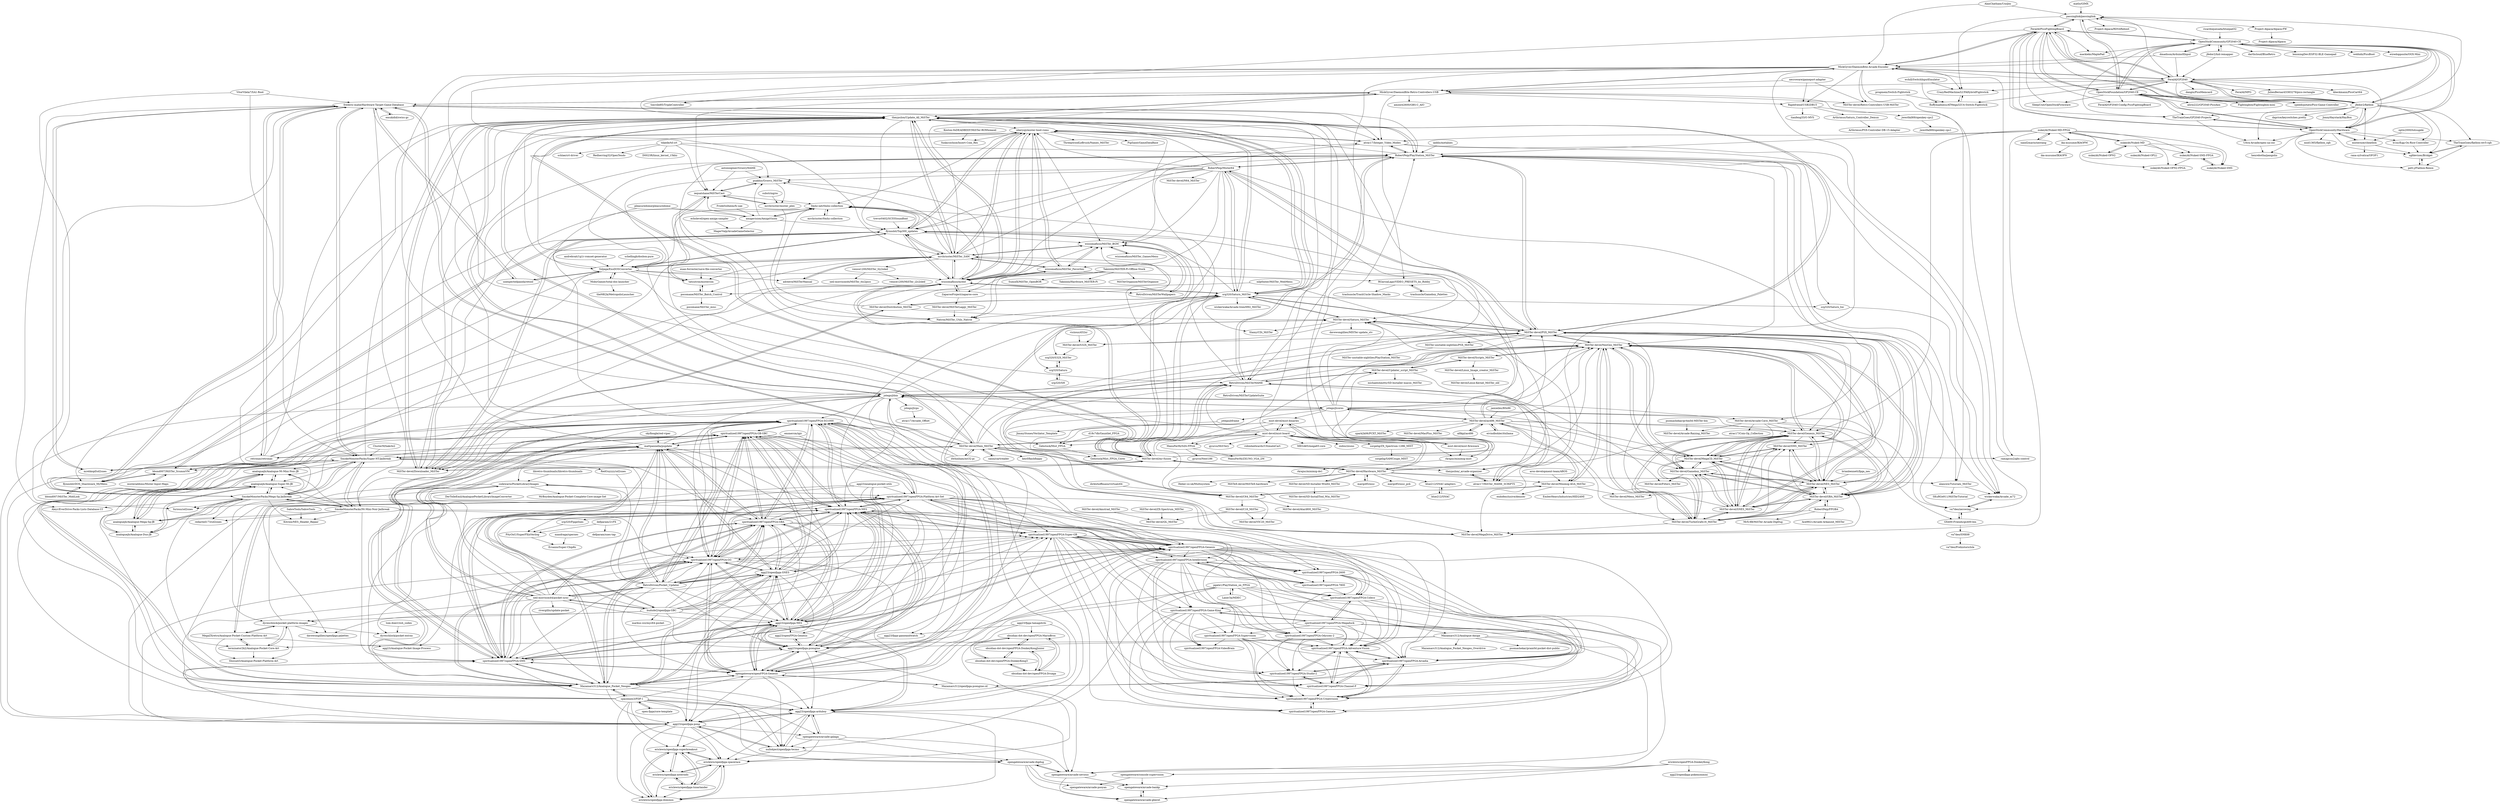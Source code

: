 digraph G {
"matlo/GIMX" -> "passinglink/passinglink" ["e"=1]
"wchill/SwitchInputEmulator" -> "fluffymadness/ATMega32U4-Switch-Fightstick" ["e"=1]
"wchill/SwitchInputEmulator" -> "CrazyRedMachine/LUFAHybridFightstick" ["e"=1]
"dmadison/ArduinoXInput" -> "OpenStickCommunity/GP2040-CE" ["e"=1]
"dmadison/ArduinoXInput" -> "FeralAI/GP2040" ["e"=1]
"dmadison/ArduinoXInput" -> "MickGyver/DaemonBite-Arcade-Encoder" ["e"=1]
"alfikpl/ao486" -> "MiSTer-devel/ao486_MiSTer" ["e"=1]
"frederic-mahe/Hardware-Target-Game-Database" -> "theypsilon/Update_All_MiSTer"
"frederic-mahe/Hardware-Target-Game-Database" -> "SmokeMonsterPacks/Super-NT-Jailbreak"
"frederic-mahe/Hardware-Target-Game-Database" -> "SmokeMonsterPacks/Mega-Sg-Jailbreak"
"frederic-mahe/Hardware-Target-Game-Database" -> "Aleyr/EverDrive-Packs-Lists-Database-UI"
"frederic-mahe/Hardware-Target-Game-Database" -> "MiSTer-devel/Main_MiSTer"
"frederic-mahe/Hardware-Target-Game-Database" -> "RetroDriven/MiSTerMAME"
"frederic-mahe/Hardware-Target-Game-Database" -> "mrehkopf/sd2snes" ["e"=1]
"frederic-mahe/Hardware-Target-Game-Database" -> "retronas/retronas" ["e"=1]
"frederic-mahe/Hardware-Target-Game-Database" -> "SmokeMonsterPacks/Nt-Mini-Noir-Jailbreak"
"frederic-mahe/Hardware-Target-Game-Database" -> "furious/sd2snes" ["e"=1]
"frederic-mahe/Hardware-Target-Game-Database" -> "MickGyver/DaemonBite-Retro-Controllers-USB"
"frederic-mahe/Hardware-Target-Game-Database" -> "atrac17/Integer_Video_Modes"
"frederic-mahe/Hardware-Target-Game-Database" -> "RobertPeip/PlayStation_MiSTer"
"frederic-mahe/Hardware-Target-Game-Database" -> "emukidid/swiss-gc" ["e"=1]
"frederic-mahe/Hardware-Target-Game-Database" -> "unexpectedpanda/retool" ["e"=1]
"ramapcsx2/gbs-control" -> "MickGyver/DaemonBite-Retro-Controllers-USB" ["e"=1]
"tdaede/td-crt" -> "psakhis/Groovy_MiSTer"
"tdaede/td-crt" -> "RobertPeip/PlayStation_MiSTer"
"tdaede/td-crt" -> "iequalshane/MiSTerCast"
"tdaede/td-crt" -> "Redherring32/OpenTendo" ["e"=1]
"tdaede/td-crt" -> "D0023R/linux_kernel_15khz" ["e"=1]
"tdaede/td-crt" -> "schlae/crt-driver"
"FrodeSolheim/fs-uae" -> "amigavision/AmigaVision" ["e"=1]
"SmokeMonsterPacks/Super-NT-Jailbreak" -> "SmokeMonsterPacks/Mega-Sg-Jailbreak"
"SmokeMonsterPacks/Super-NT-Jailbreak" -> "SmokeMonsterPacks/Nt-Mini-Noir-Jailbreak"
"SmokeMonsterPacks/Super-NT-Jailbreak" -> "frederic-mahe/Hardware-Target-Game-Database"
"SmokeMonsterPacks/Super-NT-Jailbreak" -> "analoguejb/Analogue-Super-Nt-JB"
"SmokeMonsterPacks/Super-NT-Jailbreak" -> "analoguejb/Analogue-Mega-Sg-JB"
"SmokeMonsterPacks/Super-NT-Jailbreak" -> "mrehkopf/sd2snes" ["e"=1]
"SmokeMonsterPacks/Super-NT-Jailbreak" -> "mattpannella/pupdate"
"SmokeMonsterPacks/Super-NT-Jailbreak" -> "spiritualized1997/openFPGA-GB-GBC"
"SmokeMonsterPacks/Super-NT-Jailbreak" -> "RedGuyyyy/sd2snes" ["e"=1]
"SmokeMonsterPacks/Super-NT-Jailbreak" -> "theypsilon/Update_All_MiSTer"
"SmokeMonsterPacks/Super-NT-Jailbreak" -> "spiritualized1997/openFPGA-GBA"
"SmokeMonsterPacks/Super-NT-Jailbreak" -> "furious/sd2snes" ["e"=1]
"SmokeMonsterPacks/Super-NT-Jailbreak" -> "Mazamars312/Analogue_Pocket_Neogeo"
"SmokeMonsterPacks/Super-NT-Jailbreak" -> "analoguejb/Analogue-Nt-Mini-Noir-JB"
"SmokeMonsterPacks/Super-NT-Jailbreak" -> "RetroDriven/Pocket_Updater"
"MiSTer-devel/Updater_script_MiSTer" -> "RetroDriven/MiSTerMAME"
"MiSTer-devel/Updater_script_MiSTer" -> "MiSTer-devel/Filters_MiSTer"
"MiSTer-devel/Updater_script_MiSTer" -> "michaelshmitty/SD-Installer-macos_MiSTer"
"MiSTer-devel/Updater_script_MiSTer" -> "MiSTer-devel/Scripts_MiSTer"
"jotego/jtcores" -> "jotego/jtbin"
"jotego/jtcores" -> "MiSTer-devel/NeoGeo_MiSTer"
"jotego/jtcores" -> "MiSTer-devel/Saturn_MiSTer"
"jotego/jtcores" -> "MiSTer-devel/PSX_MiSTer"
"jotego/jtcores" -> "theypsilon/Update_All_MiSTer"
"jotego/jtcores" -> "MiSTer-devel/C64_MiSTer"
"jotego/jtcores" -> "MiSTer-devel/GBA_MiSTer"
"jotego/jtcores" -> "MiSTer-devel/Genesis_MiSTer"
"jotego/jtcores" -> "Gehstock/Mist_FPGA"
"jotego/jtcores" -> "MiSTer-devel/ao486_MiSTer"
"jotego/jtcores" -> "MiSTer-devel/MegaCD_MiSTer"
"jotego/jtcores" -> "0mhz-net/0mhz-collection"
"jotego/jtcores" -> "mist-devel/mist-binaries"
"jotego/jtcores" -> "jotego/jtframe"
"jotego/jtcores" -> "MiSTer-devel/TurboGrafx16_MiSTer"
"MiSTer-devel/NeoGeo_MiSTer" -> "MiSTer-devel/MegaCD_MiSTer"
"MiSTer-devel/NeoGeo_MiSTer" -> "MiSTer-devel/TurboGrafx16_MiSTer"
"MiSTer-devel/NeoGeo_MiSTer" -> "MiSTer-devel/Genesis_MiSTer"
"MiSTer-devel/NeoGeo_MiSTer" -> "MiSTer-devel/SNES_MiSTer"
"MiSTer-devel/NeoGeo_MiSTer" -> "MiSTer-devel/NES_MiSTer"
"MiSTer-devel/NeoGeo_MiSTer" -> "MiSTer-devel/GBA_MiSTer"
"MiSTer-devel/NeoGeo_MiSTer" -> "MiSTer-devel/C64_MiSTer"
"MiSTer-devel/NeoGeo_MiSTer" -> "MiSTer-devel/PSX_MiSTer"
"MiSTer-devel/NeoGeo_MiSTer" -> "MiSTer-devel/MegaDrive_MiSTer"
"MiSTer-devel/NeoGeo_MiSTer" -> "MiSTer-devel/Saturn_MiSTer"
"MiSTer-devel/NeoGeo_MiSTer" -> "MiSTer-devel/Gameboy_MiSTer"
"MiSTer-devel/NeoGeo_MiSTer" -> "MiSTer-devel/Minimig-AGA_MiSTer"
"MiSTer-devel/NeoGeo_MiSTer" -> "MiSTer-devel/SMS_MiSTer"
"MiSTer-devel/NeoGeo_MiSTer" -> "MiSTer-devel/Scripts_MiSTer"
"srg320/FpgaSnes" -> "PityOnU/SuperFXinVerilog"
"MiSTer-devel/Scripts_MiSTer" -> "MiSTer-devel/Updater_script_MiSTer"
"MiSTer-devel/Scripts_MiSTer" -> "MiSTer-devel/Linux_Image_creator_MiSTer"
"MiSTer-devel/Scripts_MiSTer" -> "MiSTer-devel/NeoGeo_MiSTer"
"MiSTer-devel/TurboGrafx16_MiSTer" -> "MiSTer-devel/MegaCD_MiSTer"
"MiSTer-devel/TurboGrafx16_MiSTer" -> "MiSTer-devel/Genesis_MiSTer"
"MiSTer-devel/TurboGrafx16_MiSTer" -> "MiSTer-devel/NeoGeo_MiSTer"
"MiSTer-devel/TurboGrafx16_MiSTer" -> "MiSTer-devel/NES_MiSTer"
"MiSTer-devel/TurboGrafx16_MiSTer" -> "MiSTer-devel/SMS_MiSTer"
"MiSTer-devel/TurboGrafx16_MiSTer" -> "MiSTer-devel/GBA_MiSTer"
"MiSTer-devel/TurboGrafx16_MiSTer" -> "MiSTer-devel/Gameboy_MiSTer"
"MiSTer-devel/TurboGrafx16_MiSTer" -> "MiSTer-devel/SNES_MiSTer"
"MiSTer-devel/TurboGrafx16_MiSTer" -> "MiSTer-devel/MegaDrive_MiSTer"
"VitorVilela7/SA1-Root" -> "SmokeMonsterPacks/Mega-Sg-Jailbreak" ["e"=1]
"VitorVilela7/SA1-Root" -> "frederic-mahe/Hardware-Target-Game-Database" ["e"=1]
"VitorVilela7/SA1-Root" -> "SmokeMonsterPacks/Super-NT-Jailbreak" ["e"=1]
"aros-development-team/AROS" -> "MiSTer-devel/Minimig-AGA_MiSTer" ["e"=1]
"AlanChatham/UnoJoy" -> "passinglink/passinglink" ["e"=1]
"AlanChatham/UnoJoy" -> "MickGyver/DaemonBite-Arcade-Encoder" ["e"=1]
"MiSTer-devel/Genesis_MiSTer" -> "MiSTer-devel/MegaCD_MiSTer"
"MiSTer-devel/Genesis_MiSTer" -> "MiSTer-devel/NES_MiSTer"
"MiSTer-devel/Genesis_MiSTer" -> "MiSTer-devel/SNES_MiSTer"
"MiSTer-devel/Genesis_MiSTer" -> "MiSTer-devel/GBA_MiSTer"
"MiSTer-devel/Genesis_MiSTer" -> "MiSTer-devel/TurboGrafx16_MiSTer"
"MiSTer-devel/Genesis_MiSTer" -> "MiSTer-devel/Gameboy_MiSTer"
"MiSTer-devel/Genesis_MiSTer" -> "MiSTer-devel/NeoGeo_MiSTer"
"MiSTer-devel/Genesis_MiSTer" -> "MiSTer-devel/SMS_MiSTer"
"MiSTer-devel/Genesis_MiSTer" -> "MiSTer-devel/MegaDrive_MiSTer"
"bbond007/MiSTer_MidiLink" -> "flynnsbit/DOS_Shareware_MyMenu"
"MiSTer-devel/SNES_MiSTer" -> "MiSTer-devel/NES_MiSTer"
"MiSTer-devel/SNES_MiSTer" -> "MiSTer-devel/Genesis_MiSTer"
"MiSTer-devel/SNES_MiSTer" -> "MiSTer-devel/MegaCD_MiSTer"
"MiSTer-devel/SNES_MiSTer" -> "MiSTer-devel/GBA_MiSTer"
"MiSTer-devel/SNES_MiSTer" -> "MiSTer-devel/NeoGeo_MiSTer"
"MiSTer-devel/SNES_MiSTer" -> "MiSTer-devel/Gameboy_MiSTer"
"MiSTer-devel/SNES_MiSTer" -> "MiSTer-devel/PSX_MiSTer"
"MiSTer-devel/SNES_MiSTer" -> "MiSTer-devel/TurboGrafx16_MiSTer"
"MiSTer-devel/SNES_MiSTer" -> "MiSTer-devel/Saturn_MiSTer"
"MiSTer-devel/SNES_MiSTer" -> "MiSTer-devel/SMS_MiSTer"
"Laxer3a/MDEC" -> "pgate1/PlayStation_on_FPGA" ["e"=1]
"MiSTer-devel/Amstrad_MiSTer" -> "MiSTer-devel/QL_MiSTer"
"Gehstock/Mist_FPGA" -> "Gehstock/Mist_FPGA_Cores"
"alanswx/Tutorials_MiSTer" -> "wickerwaka/Arcade_m72"
"alanswx/Tutorials_MiSTer" -> "SKuRGe911/MiSTerTutorial"
"MiSTer-devel/SD-Installer-Win64_MiSTer" -> "MiSTer-devel/Hardware_MiSTer"
"MiSTer-devel/SD-Installer-Win64_MiSTer" -> "MiSTer-devel/SD-InstallTool_Win_MiSTer"
"Project-Alpaca/Alpaca-FW" -> "Project-Alpaca/Alpaca"
"SmokeMonsterPacks/Mega-Sg-Jailbreak" -> "SmokeMonsterPacks/Nt-Mini-Noir-Jailbreak"
"SmokeMonsterPacks/Mega-Sg-Jailbreak" -> "SmokeMonsterPacks/Super-NT-Jailbreak"
"SmokeMonsterPacks/Mega-Sg-Jailbreak" -> "analoguejb/Analogue-Mega-Sg-JB"
"SmokeMonsterPacks/Mega-Sg-Jailbreak" -> "analoguejb/Analogue-Super-Nt-JB"
"SmokeMonsterPacks/Mega-Sg-Jailbreak" -> "analoguejb/Analogue-Nt-Mini-Noir-JB"
"SmokeMonsterPacks/Mega-Sg-Jailbreak" -> "frederic-mahe/Hardware-Target-Game-Database"
"SmokeMonsterPacks/Mega-Sg-Jailbreak" -> "analoguejb/Analogue-Duo-JB"
"SmokeMonsterPacks/Mega-Sg-Jailbreak" -> "spiritualized1997/openFPGA-NES"
"SmokeMonsterPacks/Mega-Sg-Jailbreak" -> "spiritualized1997/openFPGA-GB-GBC"
"SmokeMonsterPacks/Mega-Sg-Jailbreak" -> "Aleyr/EverDrive-Packs-Lists-Database-UI"
"SmokeMonsterPacks/Mega-Sg-Jailbreak" -> "furious/sd2snes" ["e"=1]
"SmokeMonsterPacks/Mega-Sg-Jailbreak" -> "redacted173/sd2snes" ["e"=1]
"SmokeMonsterPacks/Mega-Sg-Jailbreak" -> "Kitrinx/NES_Header_Repair"
"SmokeMonsterPacks/Mega-Sg-Jailbreak" -> "theypsilon/Update_All_MiSTer"
"SmokeMonsterPacks/Mega-Sg-Jailbreak" -> "Mazamars312/Analogue_Pocket_Neogeo"
"bbond007/MiSTer_ScummVM" -> "flynnsbit/DOS_Shareware_MyMenu"
"bbond007/MiSTer_ScummVM" -> "flynnsbit/Top300_updates"
"bbond007/MiSTer_ScummVM" -> "misteraddons/Mister-Input-Maps"
"MiSTer-devel/Gameboy_MiSTer" -> "MiSTer-devel/MegaCD_MiSTer"
"MiSTer-devel/Gameboy_MiSTer" -> "MiSTer-devel/Genesis_MiSTer"
"MiSTer-devel/Gameboy_MiSTer" -> "MiSTer-devel/GBA_MiSTer"
"MiSTer-devel/Gameboy_MiSTer" -> "MiSTer-devel/NES_MiSTer"
"MiSTer-devel/Gameboy_MiSTer" -> "MiSTer-devel/SNES_MiSTer"
"MiSTer-devel/Gameboy_MiSTer" -> "MiSTer-devel/SMS_MiSTer"
"MiSTer-devel/Gameboy_MiSTer" -> "MiSTer-devel/TurboGrafx16_MiSTer"
"MiSTer-devel/Gameboy_MiSTer" -> "MiSTer-devel/Filters_MiSTer"
"MiSTer-devel/Gameboy_MiSTer" -> "MiSTer-devel/NeoGeo_MiSTer"
"d18c7db/Gauntlet_FPGA" -> "Gehstock/Mist_FPGA"
"MiSTer-devel/SMS_MiSTer" -> "MiSTer-devel/MegaCD_MiSTer"
"MiSTer-devel/SMS_MiSTer" -> "MiSTer-devel/NES_MiSTer"
"fluffymadness/ATMega32U4-Switch-Fightstick" -> "CrazyRedMachine/LUFAHybridFightstick"
"jotego/jtframe" -> "JimmyStones/Verilator_Template"
"Arthrimus/Saturn_Controller_Demux" -> "Arthrimus/PSX-Controller-DB-15-Adapter"
"MiSTer-devel/C16_MiSTer" -> "MiSTer-devel/QL_MiSTer"
"MiSTer-devel/C16_MiSTer" -> "MiSTer-devel/VIC20_MiSTer"
"PityOnU/SuperFXinVerilog" -> "Ersanio/Super-Chip8x"
"unexpectedpanda/retool" -> "Voljega/ExoDOSConverter" ["e"=1]
"unexpectedpanda/retool" -> "frederic-mahe/Hardware-Target-Game-Database" ["e"=1]
"theypsilon/Update_All_MiSTer" -> "MiSTer-devel/mr-fusion"
"theypsilon/Update_All_MiSTer" -> "RetroDriven/MiSTerMAME"
"theypsilon/Update_All_MiSTer" -> "wizzomafizzo/mrext"
"theypsilon/Update_All_MiSTer" -> "mrchrisster/MiSTer_SAM"
"theypsilon/Update_All_MiSTer" -> "frederic-mahe/Hardware-Target-Game-Database"
"theypsilon/Update_All_MiSTer" -> "MiSTer-devel/Main_MiSTer"
"theypsilon/Update_All_MiSTer" -> "jotego/jtbin"
"theypsilon/Update_All_MiSTer" -> "MiSTer-devel/Downloader_MiSTer"
"theypsilon/Update_All_MiSTer" -> "srg320/Saturn_MiSTer"
"theypsilon/Update_All_MiSTer" -> "flynnsbit/Top300_updates"
"theypsilon/Update_All_MiSTer" -> "RobertPeip/PlayStation_MiSTer"
"theypsilon/Update_All_MiSTer" -> "uberyoji/mister-boot-roms"
"theypsilon/Update_All_MiSTer" -> "atrac17/Integer_Video_Modes"
"theypsilon/Update_All_MiSTer" -> "MickGyver/DaemonBite-Retro-Controllers-USB"
"theypsilon/Update_All_MiSTer" -> "MiSTer-devel/PSX_MiSTer"
"antonioginer/GroovyMAME" -> "iequalshane/MiSTerCast" ["e"=1]
"antonioginer/GroovyMAME" -> "psakhis/Groovy_MiSTer" ["e"=1]
"MickGyver/DaemonBite-Arcade-Encoder" -> "MickGyver/DaemonBite-Retro-Controllers-USB"
"MickGyver/DaemonBite-Arcade-Encoder" -> "MiSTer-devel/Retro-Controllers-USB-MiSTer"
"MickGyver/DaemonBite-Arcade-Encoder" -> "Raphfriend/USB2DB15"
"MickGyver/DaemonBite-Arcade-Encoder" -> "theypsilon/Update_All_MiSTer"
"MickGyver/DaemonBite-Arcade-Encoder" -> "FeralAI/PicoFightingBoard"
"MickGyver/DaemonBite-Arcade-Encoder" -> "CrazyRedMachine/LUFAHybridFightstick"
"MickGyver/DaemonBite-Arcade-Encoder" -> "jotego/jtbin"
"MickGyver/DaemonBite-Arcade-Encoder" -> "MiSTer-devel/mr-fusion"
"MickGyver/DaemonBite-Arcade-Encoder" -> "RetroDriven/MiSTerMAME"
"MickGyver/DaemonBite-Arcade-Encoder" -> "mrchrisster/MiSTer_SAM"
"MickGyver/DaemonBite-Arcade-Encoder" -> "alanswx/Tutorials_MiSTer"
"MickGyver/DaemonBite-Arcade-Encoder" -> "atrac17/MiSTer_MAME_SCRIPTS"
"MickGyver/DaemonBite-Arcade-Encoder" -> "ramapcsx2/gbs-control" ["e"=1]
"MickGyver/DaemonBite-Arcade-Encoder" -> "FeralAI/GP2040"
"MiSTer-devel/GBA_MiSTer" -> "MiSTer-devel/Genesis_MiSTer"
"MiSTer-devel/GBA_MiSTer" -> "MiSTer-devel/MegaCD_MiSTer"
"MiSTer-devel/GBA_MiSTer" -> "MiSTer-devel/NES_MiSTer"
"MiSTer-devel/GBA_MiSTer" -> "MiSTer-devel/Gameboy_MiSTer"
"MiSTer-devel/GBA_MiSTer" -> "MiSTer-devel/SNES_MiSTer"
"MiSTer-devel/GBA_MiSTer" -> "MiSTer-devel/NeoGeo_MiSTer"
"MiSTer-devel/GBA_MiSTer" -> "MiSTer-devel/TurboGrafx16_MiSTer"
"MiSTer-devel/GBA_MiSTer" -> "MiSTer-devel/SMS_MiSTer"
"MiSTer-devel/GBA_MiSTer" -> "MiSTer-devel/PSX_MiSTer"
"MiSTer-devel/GBA_MiSTer" -> "RobertPeip/FPGBA"
"passinglink/passinglink" -> "Project-Alpaca/RDS4Reboot"
"passinglink/passinglink" -> "OpenStickFoundation/GP2040-CE"
"passinglink/passinglink" -> "Project-Alpaca/Alpaca-FW"
"passinglink/passinglink" -> "CrazyRedMachine/LUFAHybridFightstick"
"passinglink/passinglink" -> "FeralAI/PicoFightingBoard"
"blue212/SNAC" -> "blue212/SNAC-adapters"
"ManuFerHi/SiDi-FPGA" -> "gyurco/Next186"
"ManuFerHi/SiDi-FPGA" -> "ManuFerHi/ZXUNO_VGA_2M"
"MiSTer-devel/MegaCD_MiSTer" -> "MiSTer-devel/Genesis_MiSTer"
"MiSTer-devel/MegaCD_MiSTer" -> "MiSTer-devel/NeoGeo_MiSTer"
"MiSTer-devel/MegaCD_MiSTer" -> "MiSTer-devel/TurboGrafx16_MiSTer"
"MiSTer-devel/MegaCD_MiSTer" -> "MiSTer-devel/GBA_MiSTer"
"MiSTer-devel/MegaCD_MiSTer" -> "MiSTer-devel/Gameboy_MiSTer"
"MiSTer-devel/MegaCD_MiSTer" -> "MiSTer-devel/SNES_MiSTer"
"MiSTer-devel/MegaCD_MiSTer" -> "MiSTer-devel/NES_MiSTer"
"MiSTer-devel/MegaCD_MiSTer" -> "MiSTer-devel/SMS_MiSTer"
"MiSTer-devel/mr-fusion" -> "theypsilon/Update_All_MiSTer"
"MiSTer-devel/mr-fusion" -> "flynnsbit/Top300_updates"
"MiSTer-devel/mr-fusion" -> "MiSTer-devel/Downloader_MiSTer"
"MiSTer-devel/mr-fusion" -> "wizzomafizzo/mrext"
"MiSTer-devel/mr-fusion" -> "srg320/Saturn_MiSTer"
"MiSTer-devel/mr-fusion" -> "mrchrisster/MiSTer_SAM"
"MiSTer-devel/mr-fusion" -> "RetroDriven/MiSTerMAME"
"MiSTer-devel/mr-fusion" -> "uberyoji/mister-boot-roms"
"MiSTer-devel/mr-fusion" -> "MiSTer-devel/NeoGeo_MiSTer"
"MiSTer-devel/mr-fusion" -> "MiSTer-devel/PSX_MiSTer"
"MiSTer-devel/mr-fusion" -> "RobertPeip/PlayStation_MiSTer"
"MiSTer-devel/mr-fusion" -> "bbond007/MiSTer_ScummVM"
"MiSTer-devel/mr-fusion" -> "theypsilon/_arcade-organizer"
"MiSTer-devel/mr-fusion" -> "MiSTer-devel/Updater_script_MiSTer"
"MiSTer-devel/mr-fusion" -> "MiSTer-devel/Hardware_MiSTer"
"jotego/jtbin" -> "theypsilon/Update_All_MiSTer"
"jotego/jtbin" -> "jotego/jtcores"
"jotego/jtbin" -> "srg320/Saturn_MiSTer"
"jotego/jtbin" -> "RetroDriven/MiSTerMAME"
"jotego/jtbin" -> "MiSTer-devel/Downloader_MiSTer"
"jotego/jtbin" -> "agg23/openfpga-pong"
"jotego/jtbin" -> "MiSTer-devel/Arcade-Cave_MiSTer"
"jotego/jtbin" -> "spiritualized1997/openFPGA-GG"
"jotego/jtbin" -> "Mazamars312/Analogue_Pocket_Neogeo"
"jotego/jtbin" -> "opengateware/openFPGA-Genesis"
"jotego/jtbin" -> "jotego/jtcps"
"jotego/jtbin" -> "spiritualized1997/openFPGA-NES"
"jotego/jtbin" -> "MiSTer-devel/TurboGrafx16_MiSTer"
"jotego/jtbin" -> "spiritualized1997/openFPGA-SG1000"
"jotego/jtbin" -> "MiSTer-devel/NeoGeo_MiSTer"
"andrebrait/1g1r-romset-generator" -> "Voljega/ExoDOSConverter" ["e"=1]
"RobertPeip/FPGBA" -> "MiSTer-devel/GBA_MiSTer"
"RobertPeip/FPGBA" -> "Ace9921/Arcade-Arkanoid_MISTer"
"RobertPeip/FPGBA" -> "MrX-8B/MiSTer-Arcade-DigDug"
"RobertPeip/FPGBA" -> "srg320/FpgaSnes"
"echolevel/open-amiga-sampler" -> "MagerValp/ArcadeGameSelector" ["e"=1]
"MickGyver/DaemonBite-Retro-Controllers-USB" -> "MickGyver/DaemonBite-Arcade-Encoder"
"MickGyver/DaemonBite-Retro-Controllers-USB" -> "MiSTer-devel/Retro-Controllers-USB-MiSTer"
"MickGyver/DaemonBite-Retro-Controllers-USB" -> "mrchrisster/MiSTer_SAM"
"MickGyver/DaemonBite-Retro-Controllers-USB" -> "theypsilon/Update_All_MiSTer"
"MickGyver/DaemonBite-Retro-Controllers-USB" -> "timville85/TripleController" ["e"=1]
"MickGyver/DaemonBite-Retro-Controllers-USB" -> "iequalshane/MiSTerCast"
"MickGyver/DaemonBite-Retro-Controllers-USB" -> "Raphfriend/USB2DB15"
"MickGyver/DaemonBite-Retro-Controllers-USB" -> "amoore2600/GBS-C_AIO" ["e"=1]
"MickGyver/DaemonBite-Retro-Controllers-USB" -> "atrac17/Integer_Video_Modes"
"MickGyver/DaemonBite-Retro-Controllers-USB" -> "frederic-mahe/Hardware-Target-Game-Database"
"Raphfriend/USB2DB15" -> "Arthrimus/Saturn_Controller_Demux"
"Raphfriend/USB2DB15" -> "tianfeng33/O-MVS"
"Raphfriend/USB2DB15" -> "jwestfall69/openkey-cps2"
"substring/os" -> "mrchrisster/mister_plex" ["e"=1]
"misteraddons/Mister-Input-Maps" -> "bbond007/MiSTer_ScummVM"
"pocomane/MiSTer_Batch_Control" -> "pocomane/MiSTer_misc"
"pocomane/MiSTer_Batch_Control" -> "tatsutron/mistercon"
"MiSTer-devel/Arcade-Cave_MiSTer" -> "MiSTer-devel/Arcade-Raizing_MiSTer"
"MiSTer-devel/Arcade-Cave_MiSTer" -> "MiSTer-devel/MegaCD_MiSTer"
"MiSTer-devel/Arcade-Cave_MiSTer" -> "GX400-Friends/gx400-bin"
"MiSTer-devel/Arcade-Cave_MiSTer" -> "va7deo/zerowing"
"MiSTer-devel/Arcade-Cave_MiSTer" -> "MiSTer-devel/Genesis_MiSTer"
"MiSTer-devel/Arcade-Cave_MiSTer" -> "atrac17/Coin-Op_Collection"
"Voljega/ExoDOSConverter" -> "flynnsbit/Top300_updates"
"Voljega/ExoDOSConverter" -> "0mhz-net/0mhz-collection"
"Voljega/ExoDOSConverter" -> "mrchrisster/MiSTer_SAM"
"Voljega/ExoDOSConverter" -> "MobyGamer/total-dos-launcher"
"Voljega/ExoDOSConverter" -> "bbond007/MiSTer_ScummVM"
"Voljega/ExoDOSConverter" -> "uberyoji/mister-boot-roms"
"Voljega/ExoDOSConverter" -> "RetroDriven/MiSTerMAME"
"Voljega/ExoDOSConverter" -> "theypsilon/Update_All_MiSTer"
"Voljega/ExoDOSConverter" -> "flynnsbit/DOS_Shareware_MyMenu"
"Voljega/ExoDOSConverter" -> "unexpectedpanda/retool" ["e"=1]
"Voljega/ExoDOSConverter" -> "wizzomafizzo/mrext"
"Voljega/ExoDOSConverter" -> "tatsutron/mistercon"
"Voljega/ExoDOSConverter" -> "adreeve/MiSTerManual"
"RetroDriven/MiSTerMAME" -> "atrac17/MiSTer_MAME_SCRIPTS"
"RetroDriven/MiSTerMAME" -> "MiSTer-devel/Updater_script_MiSTer"
"RetroDriven/MiSTerMAME" -> "theypsilon/Update_All_MiSTer"
"RetroDriven/MiSTerMAME" -> "RetroDriven/MiSTerUpdateSuite"
"RetroDriven/MiSTerMAME" -> "theypsilon/_arcade-organizer"
"RetroDriven/MiSTerMAME" -> "jotego/jtbin"
"RetroDriven/MiSTerMAME" -> "MiSTer-devel/mr-fusion"
"RetroDriven/MiSTerMAME" -> "MiSTer-devel/NeoGeo_MiSTer"
"RetroDriven/MiSTerMAME" -> "flynnsbit/Top300_updates"
"blue212/SNAC-adapters" -> "blue212/SNAC"
"RetroDriven/MiSTerWallpapers" -> "wizzomafizzo/MiSTer_BGM"
"amigavision/AmigaVision" -> "0mhz-net/0mhz-collection"
"amigavision/AmigaVision" -> "MagerValp/ArcadeGameSelector"
"amigavision/AmigaVision" -> "psakhis/Groovy_MiSTer"
"amigavision/AmigaVision" -> "iequalshane/MiSTerCast"
"amigavision/AmigaVision" -> "flynnsbit/Top300_updates"
"pgate1/PlayStation_on_FPGA" -> "spiritualized1997/openFPGA-Coleco"
"pgate1/PlayStation_on_FPGA" -> "agg23/openfpga-arduboy"
"pgate1/PlayStation_on_FPGA" -> "agg23/openfpga-pcengine"
"pgate1/PlayStation_on_FPGA" -> "agg23/openfpga-pong"
"pgate1/PlayStation_on_FPGA" -> "opengateware/arcade-xevious"
"pgate1/PlayStation_on_FPGA" -> "Mazamars312/Analogue-Amiga"
"pgate1/PlayStation_on_FPGA" -> "Laxer3a/MDEC" ["e"=1]
"pgate1/PlayStation_on_FPGA" -> "Mazamars312/openfpga-pcengine-cd"
"nilp0inter/MiSTer_WebMenu" -> "pocomane/MiSTer_Batch_Control"
"nilp0inter/MiSTer_WebMenu" -> "atrac17/MiSTer_MAME_SCRIPTS"
"jotego/jtcps" -> "atrac17/Arcade_Offset"
"atrac17/MiSTer_MAME_SCRIPTS" -> "RetroDriven/MiSTerMAME"
"atrac17/MiSTer_MAME_SCRIPTS" -> "theypsilon/_arcade-organizer"
"theypsilon/_arcade-organizer" -> "atrac17/MiSTer_MAME_SCRIPTS"
"CrazyRedMachine/LUFAHybridFightstick" -> "fluffymadness/ATMega32U4-Switch-Fightstick"
"rkrajnc/minimig-mist" -> "rkrajnc/minimig-de1"
"jfedor2/flatbox" -> "OpenStickCommunity/Hardware"
"jfedor2/flatbox" -> "OpenStickCommunity/GP2040-CE"
"jfedor2/flatbox" -> "FeralAI/PicoFightingBoard"
"jfedor2/flatbox" -> "FeralAI/GP2040"
"jfedor2/flatbox" -> "sgfdevices/Bridget"
"jfedor2/flatbox" -> "b1nc/Egg-On-Rice-Controller"
"jfedor2/flatbox" -> "OpenStickFoundation/GP2040-CE"
"jfedor2/flatbox" -> "misternoe/cheatbox"
"jfedor2/flatbox" -> "TheTrainGoes/GP2040-Projects"
"jfedor2/flatbox" -> "TheTrainGoes/flatbox-rev5-rgb"
"jfedor2/flatbox" -> "daprice/keyswitches.pretty" ["e"=1]
"jfedor2/flatbox" -> "passinglink/passinglink"
"jfedor2/flatbox" -> "Ultra-Arcade/open-ua-cnc"
"jfedor2/flatbox" -> "JonnyHaystack/HayBox" ["e"=1]
"jfedor2/flatbox" -> "MickGyver/DaemonBite-Arcade-Encoder"
"emukidid/swiss-gc" -> "frederic-mahe/Hardware-Target-Game-Database" ["e"=1]
"schellingb/dosbox-pure" -> "Voljega/ExoDOSConverter" ["e"=1]
"optix2000/totsugeki" -> "misternoe/cheatbox" ["e"=1]
"euan-forrester/save-file-converter" -> "tatsutron/mistercon"
"ricardoquesada/bluepad32" -> "OpenStickCommunity/GP2040-CE" ["e"=1]
"necroware/gameport-adapter" -> "MiSTer-devel/Retro-Controllers-USB-MiSTer" ["e"=1]
"necroware/gameport-adapter" -> "MickGyver/DaemonBite-Retro-Controllers-USB" ["e"=1]
"necroware/gameport-adapter" -> "Raphfriend/USB2DB15" ["e"=1]
"adreeve/MiSTerManual" -> "mrchrisster/MiSTer_SAM"
"venice1200/MiSTer_tty2oled" -> "venice1200/MiSTer_i2c2oled"
"venice1200/MiSTer_tty2oled" -> "neil-morrison44/MiSTer_tty2pico"
"viciious/d32xr" -> "MiSTer-devel/S32X_MiSTer" ["e"=1]
"srg320/Saturn_MiSTer" -> "MiSTer-devel/Saturn_MiSTer"
"srg320/Saturn_MiSTer" -> "RobertPeip/Mister64"
"srg320/Saturn_MiSTer" -> "RobertPeip/PlayStation_MiSTer"
"srg320/Saturn_MiSTer" -> "uberyoji/mister-boot-roms"
"srg320/Saturn_MiSTer" -> "MiSTer-devel/PSX_MiSTer"
"srg320/Saturn_MiSTer" -> "wizzomafizzo/mrext"
"srg320/Saturn_MiSTer" -> "srg320/Saturn"
"srg320/Saturn_MiSTer" -> "srg320/Saturn_hw"
"srg320/Saturn_MiSTer" -> "Slamy/CDi_MiSTer"
"srg320/Saturn_MiSTer" -> "wickerwaka/Arcade-IremM92_MiSTer" ["e"=1]
"srg320/Saturn_MiSTer" -> "srg320/S32X_MiSTer"
"srg320/Saturn_MiSTer" -> "MiSTer-devel/Distribution_MiSTer"
"srg320/Saturn_MiSTer" -> "wizzomafizzo/MiSTer_BGM"
"srg320/Saturn_MiSTer" -> "theypsilon/Update_All_MiSTer"
"srg320/Saturn_MiSTer" -> "opengateware/openFPGA-Genesis"
"dirkwhoffmann/virtualc64" -> "MiSTer-devel/C64_MiSTer" ["e"=1]
"mrchrisster/MiSTer_SAM" -> "wizzomafizzo/MiSTer_BGM"
"mrchrisster/MiSTer_SAM" -> "wizzomafizzo/mrext"
"mrchrisster/MiSTer_SAM" -> "adreeve/MiSTerManual"
"mrchrisster/MiSTer_SAM" -> "uberyoji/mister-boot-roms"
"mrchrisster/MiSTer_SAM" -> "flynnsbit/Top300_updates"
"mrchrisster/MiSTer_SAM" -> "wizzomafizzo/MiSTer_Favorites"
"mrchrisster/MiSTer_SAM" -> "pocomane/MiSTer_Batch_Control"
"mrchrisster/MiSTer_SAM" -> "tatsutron/mistercon"
"mrchrisster/MiSTer_SAM" -> "theypsilon/Update_All_MiSTer"
"mrchrisster/MiSTer_SAM" -> "venice1200/MiSTer_tty2oled"
"mrchrisster/MiSTer_SAM" -> "theypsilon/_arcade-organizer"
"mrchrisster/MiSTer_SAM" -> "atrac17/Integer_Video_Modes"
"mrchrisster/MiSTer_SAM" -> "0mhz-net/0mhz-collection"
"mrchrisster/MiSTer_SAM" -> "Voljega/ExoDOSConverter"
"mrchrisster/MiSTer_SAM" -> "psakhis/Groovy_MiSTer"
"MiSTer-devel/Distribution_MiSTer" -> "MiSTer-devel/Downloader_MiSTer"
"MiSTer-devel/Distribution_MiSTer" -> "MiSTer-devel/Saturn_MiSTer"
"MiSTer-devel/Distribution_MiSTer" -> "srg320/Saturn_MiSTer"
"MiSTer-devel/Distribution_MiSTer" -> "0mhz-net/0mhz-collection"
"tatsutron/mistercon" -> "pocomane/MiSTer_Batch_Control"
"tatsutron/mistercon" -> "iequalshane/MiSTerCast"
"flynnsbit/Top300_updates" -> "uberyoji/mister-boot-roms"
"flynnsbit/Top300_updates" -> "bbond007/MiSTer_ScummVM"
"flynnsbit/Top300_updates" -> "Voljega/ExoDOSConverter"
"flynnsbit/Top300_updates" -> "0mhz-net/0mhz-collection"
"flynnsbit/Top300_updates" -> "mrchrisster/MiSTer_SAM"
"flynnsbit/Top300_updates" -> "flynnsbit/DOS_Shareware_MyMenu"
"flynnsbit/Top300_updates" -> "wizzomafizzo/MiSTer_BGM"
"flynnsbit/Top300_updates" -> "wizzomafizzo/mrext"
"flynnsbit/Top300_updates" -> "MiSTer-devel/mr-fusion"
"flynnsbit/Top300_updates" -> "MiSTer-devel/Downloader_MiSTer"
"SmokeMonsterPacks/Nt-Mini-Noir-Jailbreak" -> "SmokeMonsterPacks/Mega-Sg-Jailbreak"
"SmokeMonsterPacks/Nt-Mini-Noir-Jailbreak" -> "analoguejb/Analogue-Nt-Mini-Noir-JB"
"SmokeMonsterPacks/Nt-Mini-Noir-Jailbreak" -> "SmokeMonsterPacks/Super-NT-Jailbreak"
"SmokeMonsterPacks/Nt-Mini-Noir-Jailbreak" -> "analoguejb/Analogue-Mega-Sg-JB"
"SmokeMonsterPacks/Nt-Mini-Noir-Jailbreak" -> "analoguejb/Analogue-Super-Nt-JB"
"SmokeMonsterPacks/Nt-Mini-Noir-Jailbreak" -> "spiritualized1997/openFPGA-SMS"
"SmokeMonsterPacks/Nt-Mini-Noir-Jailbreak" -> "spiritualized1997/openFPGA-SG1000"
"SmokeMonsterPacks/Nt-Mini-Noir-Jailbreak" -> "Kitrinx/NES_Header_Repair"
"SmokeMonsterPacks/Nt-Mini-Noir-Jailbreak" -> "spiritualized1997/openFPGA-GG"
"SmokeMonsterPacks/Nt-Mini-Noir-Jailbreak" -> "redacted173/sd2snes" ["e"=1]
"SmokeMonsterPacks/Nt-Mini-Noir-Jailbreak" -> "agg23/openfpga-NES"
"atrac17/Integer_Video_Modes" -> "wickerwaka/Arcade_m72"
"atrac17/Integer_Video_Modes" -> "wizzomafizzo/MiSTer_BGM"
"atrac17/Integer_Video_Modes" -> "uberyoji/mister-boot-roms"
"atrac17/Integer_Video_Modes" -> "va7deo/zerowing"
"atrac17/Integer_Video_Modes" -> "RobertPeip/PlayStation_MiSTer"
"atrac17/Integer_Video_Modes" -> "RGarciaLago/VIDEO_PRESETS_by_Robby"
"srg320/S32X_MiSTer" -> "srg320/Saturn"
"trevor0402/SC55Soundfont" -> "flynnsbit/Top300_updates" ["e"=1]
"srg320/Saturn" -> "srg320/SH"
"srg320/Saturn" -> "srg320/S32X_MiSTer"
"srg320/Saturn_hw" -> "wickerwaka/Arcade_m72"
"srg320/SH" -> "srg320/Saturn"
"iaddis/metalnes" -> "RobertPeip/PlayStation_MiSTer" ["e"=1]
"wizzomafizzo/MiSTer_GamesMenu" -> "wizzomafizzo/MiSTer_BGM"
"tom-doerr/zsh_codex" -> "dyreschlock/pocket-extras" ["e"=1]
"mist-devel/mist-board" -> "mist-devel/mist-binaries"
"mist-devel/mist-board" -> "mist-devel/mist-firmware"
"mist-devel/mist-board" -> "rkrajnc/minimig-mist"
"mist-devel/mist-board" -> "MiSTer-devel/Hardware_MiSTer"
"mist-devel/mist-board" -> "Gehstock/Mist_FPGA"
"mist-devel/mist-board" -> "MiSTer-devel/Main_MiSTer"
"mist-devel/mist-board" -> "robinhedwards/UltimateCart" ["e"=1]
"mist-devel/mist-board" -> "ManuFerHi/SiDi-FPGA"
"mist-devel/mist-board" -> "MEGA65/mega65-core" ["e"=1]
"mist-devel/mist-board" -> "jotego/jtbin"
"mist-devel/mist-board" -> "sorgelig/ZX_Spectrum-128K_MIST"
"mist-devel/mist-board" -> "RetroDriven/MiSTerMAME"
"mist-devel/mist-board" -> "zxdos/zxuno" ["e"=1]
"mist-devel/mist-board" -> "theypsilon/Update_All_MiSTer"
"mist-devel/mist-board" -> "gyurco/MiSTery"
"jfedor2/hid-remapper" -> "OpenStickCommunity/GP2040-CE" ["e"=1]
"jfedor2/hid-remapper" -> "FeralAI/GP2040" ["e"=1]
"mist-devel/mist-binaries" -> "mist-devel/mist-firmware"
"mist-devel/mist-binaries" -> "mist-devel/mist-board"
"mist-devel/mist-binaries" -> "Gehstock/Mist_FPGA"
"mist-devel/mist-binaries" -> "ManuFerHi/SiDi-FPGA"
"mist-devel/mist-binaries" -> "Gehstock/Mist_FPGA_Cores"
"mist-devel/mist-binaries" -> "rkrajnc/minimig-mist"
"FeralAI/GP2040" -> "OpenStickFoundation/GP2040-CE"
"FeralAI/GP2040" -> "FeralAI/PicoFightingBoard"
"FeralAI/GP2040" -> "OpenStickCommunity/GP2040-CE"
"FeralAI/GP2040" -> "jfedor2/flatbox"
"FeralAI/GP2040" -> "speedypotato/Pico-Game-Controller" ["e"=1]
"FeralAI/GP2040" -> "passinglink/passinglink"
"FeralAI/GP2040" -> "MickGyver/DaemonBite-Arcade-Encoder"
"FeralAI/GP2040" -> "MickGyver/DaemonBite-Retro-Controllers-USB"
"FeralAI/GP2040" -> "OpenStickCommunity/Hardware"
"FeralAI/GP2040" -> "FeralAI/MPG"
"FeralAI/GP2040" -> "JulienBernard3383279/pico-rectangle" ["e"=1]
"FeralAI/GP2040" -> "CrazyRedMachine/LUFAHybridFightstick"
"FeralAI/GP2040" -> "kbeckmann/PicoCart64" ["e"=1]
"FeralAI/GP2040" -> "fluffymadness/ATMega32U4-Switch-Fightstick"
"FeralAI/GP2040" -> "dangiu/PicoMemcard" ["e"=1]
"OpenStickFoundation/GP2040-CE" -> "FeralAI/GP2040"
"OpenStickFoundation/GP2040-CE" -> "FeralAI/PicoFightingBoard"
"OpenStickFoundation/GP2040-CE" -> "TheTrainGoes/GP2040-Projects"
"OpenStickFoundation/GP2040-CE" -> "OpenStickCommunity/GP2040-CE"
"OpenStickFoundation/GP2040-CE" -> "passinglink/passinglink"
"OpenStickFoundation/GP2040-CE" -> "SleepUnit/OpenStickFirmware"
"OpenStickFoundation/GP2040-CE" -> "FeralAI/GP2040-Config-PicoFightingBoard"
"OpenStickFoundation/GP2040-CE" -> "Fightingbox/Fightingbox-mini"
"OpenStickFoundation/GP2040-CE" -> "OpenStickCommunity/Hardware"
"OpenStickFoundation/GP2040-CE" -> "alirin222/GP2040-PicoAnn"
"OpenStickFoundation/GP2040-CE" -> "jfedor2/flatbox"
"OpenStickFoundation/GP2040-CE" -> "speedypotato/Pico-Game-Controller" ["e"=1]
"retronas/retronas" -> "wizzomafizzo/mrext" ["e"=1]
"retronas/retronas" -> "theypsilon/Update_All_MiSTer" ["e"=1]
"retronas/retronas" -> "frederic-mahe/Hardware-Target-Game-Database" ["e"=1]
"retronas/retronas" -> "MiSTer-devel/Main_MiSTer" ["e"=1]
"retronas/retronas" -> "mrchrisster/MiSTer_SAM" ["e"=1]
"pleasuredome/pleasuredome" -> "Voljega/ExoDOSConverter" ["e"=1]
"pleasuredome/pleasuredome" -> "amigavision/AmigaVision" ["e"=1]
"FeralAI/PicoFightingBoard" -> "FeralAI/GP2040"
"FeralAI/PicoFightingBoard" -> "OpenStickFoundation/GP2040-CE"
"FeralAI/PicoFightingBoard" -> "FeralAI/GP2040-Config-PicoFightingBoard"
"FeralAI/PicoFightingBoard" -> "jfedor2/flatbox"
"FeralAI/PicoFightingBoard" -> "TheTrainGoes/GP2040-Projects"
"FeralAI/PicoFightingBoard" -> "OpenStickCommunity/GP2040-CE"
"FeralAI/PicoFightingBoard" -> "MickGyver/DaemonBite-Arcade-Encoder"
"FeralAI/PicoFightingBoard" -> "OpenStickCommunity/Hardware"
"FeralAI/PicoFightingBoard" -> "mackieks/MaplePad" ["e"=1]
"FeralAI/PicoFightingBoard" -> "speedypotato/Pico-Game-Controller" ["e"=1]
"FeralAI/PicoFightingBoard" -> "SleepUnit/OpenStickFirmware"
"FeralAI/PicoFightingBoard" -> "passinglink/passinglink"
"FeralAI/PicoFightingBoard" -> "timville85/TripleController" ["e"=1]
"sorgelig/ZX_Spectrum-128K_MIST" -> "sorgelig/SAMCoupe_MIST"
"brianbennett/fpga_nes" -> "MiSTer-devel/NES_MiSTer" ["e"=1]
"defparam/21FX" -> "defparam/snes-tap"
"defparam/21FX" -> "PityOnU/SuperFXinVerilog"
"TheTrainGoes/GP2040-Projects" -> "OpenStickCommunity/Hardware"
"TheTrainGoes/GP2040-Projects" -> "Ultra-Arcade/open-ua-cnc"
"RobertPeip/PlayStation_MiSTer" -> "MiSTer-devel/PSX_MiSTer"
"RobertPeip/PlayStation_MiSTer" -> "srg320/Saturn_MiSTer"
"RobertPeip/PlayStation_MiSTer" -> "atrac17/Integer_Video_Modes"
"RobertPeip/PlayStation_MiSTer" -> "RobertPeip/Mister64"
"RobertPeip/PlayStation_MiSTer" -> "MiSTer-devel/S32X_MiSTer"
"RobertPeip/PlayStation_MiSTer" -> "srg320/Saturn_hw"
"RobertPeip/PlayStation_MiSTer" -> "MiSTer-devel/Arcade-Cave_MiSTer"
"RobertPeip/PlayStation_MiSTer" -> "theypsilon/Update_All_MiSTer"
"RobertPeip/PlayStation_MiSTer" -> "MiSTer-devel/NeoGeo_MiSTer"
"RobertPeip/PlayStation_MiSTer" -> "wickerwaka/Arcade_m72"
"RobertPeip/PlayStation_MiSTer" -> "MiSTer-devel/Downloader_MiSTer"
"RobertPeip/PlayStation_MiSTer" -> "va7deo/zerowing"
"RobertPeip/PlayStation_MiSTer" -> "alanswx/Tutorials_MiSTer"
"RobertPeip/PlayStation_MiSTer" -> "uberyoji/mister-boot-roms"
"RobertPeip/PlayStation_MiSTer" -> "flynnsbit/Top300_updates"
"MiSTer-devel/Downloader_MiSTer" -> "0mhz-net/0mhz-collection"
"MiSTer-devel/Downloader_MiSTer" -> "MiSTer-devel/Distribution_MiSTer"
"MiSTer-devel/Downloader_MiSTer" -> "flynnsbit/Top300_updates"
"MiSTer-devel/Downloader_MiSTer" -> "uberyoji/mister-boot-roms"
"MiSTer-devel/Downloader_MiSTer" -> "MiSTer-devel/mr-fusion"
"MiSTer-devel/Downloader_MiSTer" -> "theypsilon/Update_All_MiSTer"
"va7deo/zerowing" -> "GX400-Friends/gx400-bin"
"va7deo/zerowing" -> "wickerwaka/Arcade_m72"
"wizzomafizzo/MiSTer_Favorites" -> "uberyoji/mister-boot-roms"
"wizzomafizzo/MiSTer_Favorites" -> "wizzomafizzo/MiSTer_BGM"
"wizzomafizzo/MiSTer_Favorites" -> "wizzomafizzo/mrext"
"wizzomafizzo/MiSTer_Favorites" -> "RGarciaLago/VIDEO_PRESETS_by_Robby"
"wizzomafizzo/MiSTer_Favorites" -> "Natrox/MiSTer_Utils_Natrox"
"wizzomafizzo/MiSTer_Favorites" -> "mrchrisster/MiSTer_SAM"
"MiSTer-devel/S32X_MiSTer" -> "srg320/S32X_MiSTer"
"uberyoji/mister-boot-roms" -> "wizzomafizzo/MiSTer_Favorites"
"uberyoji/mister-boot-roms" -> "flynnsbit/Top300_updates"
"uberyoji/mister-boot-roms" -> "wizzomafizzo/MiSTer_BGM"
"uberyoji/mister-boot-roms" -> "Natrox/MiSTer_Utils_Natrox"
"uberyoji/mister-boot-roms" -> "wizzomafizzo/mrext"
"uberyoji/mister-boot-roms" -> "mrchrisster/MiSTer_SAM"
"uberyoji/mister-boot-roms" -> "ThreepwoodLeBrush/Names_MiSTer"
"uberyoji/mister-boot-roms" -> "funkycochise/Insert-Coin_Res"
"uberyoji/mister-boot-roms" -> "srg320/Saturn_MiSTer"
"uberyoji/mister-boot-roms" -> "atrac17/Integer_Video_Modes"
"uberyoji/mister-boot-roms" -> "flynnsbit/DOS_Shareware_MyMenu"
"uberyoji/mister-boot-roms" -> "0mhz-net/0mhz-collection"
"uberyoji/mister-boot-roms" -> "PigSaint/GameDataBase"
"MiSTer-devel/PSX_MiSTer" -> "RobertPeip/PlayStation_MiSTer"
"MiSTer-devel/PSX_MiSTer" -> "MiSTer-devel/Saturn_MiSTer"
"MiSTer-devel/PSX_MiSTer" -> "MiSTer-devel/SNES_MiSTer"
"MiSTer-devel/PSX_MiSTer" -> "srg320/Saturn_MiSTer"
"MiSTer-devel/PSX_MiSTer" -> "MiSTer-devel/NeoGeo_MiSTer"
"MiSTer-devel/PSX_MiSTer" -> "RobertPeip/Mister64"
"MiSTer-devel/PSX_MiSTer" -> "MiSTer-devel/NES_MiSTer"
"MiSTer-devel/PSX_MiSTer" -> "MiSTer-devel/Genesis_MiSTer"
"MiSTer-devel/PSX_MiSTer" -> "MiSTer-unstable-nightlies/PSX_MiSTer"
"MiSTer-devel/PSX_MiSTer" -> "MiSTer-devel/MegaCD_MiSTer"
"MiSTer-devel/PSX_MiSTer" -> "MiSTer-devel/S32X_MiSTer"
"MiSTer-devel/PSX_MiSTer" -> "MiSTer-devel/GBA_MiSTer"
"MiSTer-devel/PSX_MiSTer" -> "theypsilon/Update_All_MiSTer"
"MiSTer-devel/PSX_MiSTer" -> "MiSTer-devel/Downloader_MiSTer"
"MiSTer-devel/PSX_MiSTer" -> "wickerwaka/Arcade_m72"
"b1nc/Egg-On-Rice-Controller" -> "sgfdevices/Bridget"
"MiSTer-unstable-nightlies/PSX_MiSTer" -> "MiSTer-unstable-nightlies/PlayStation_MiSTer"
"wizzomafizzo/MiSTer_BGM" -> "wizzomafizzo/MiSTer_GamesMenu"
"wizzomafizzo/MiSTer_BGM" -> "wizzomafizzo/MiSTer_Favorites"
"wizzomafizzo/MiSTer_BGM" -> "RetroDriven/MiSTerWallpapers"
"wizzomafizzo/MiSTer_BGM" -> "mrchrisster/MiSTer_SAM"
"flynnsbit/DOS_Shareware_MyMenu" -> "bbond007/MiSTer_MidiLink"
"flynnsbit/DOS_Shareware_MyMenu" -> "bbond007/MiSTer_ScummVM"
"mist-devel/mist-firmware" -> "mist-devel/mist-binaries"
"mist-devel/mist-firmware" -> "mist-devel/mist-board"
"mist-devel/mist-firmware" -> "rkrajnc/minimig-mist"
"GX400-Friends/gx400-bin" -> "va7deo/zerowing"
"GX400-Friends/gx400-bin" -> "va7deo/SNK68"
"psomashekar/pr4m0d-MISTer-bin" -> "MiSTer-devel/Arcade-Raizing_MiSTer"
"mandraga/upernes" -> "Ersanio/Super-Chip8x"
"trashuncle/Gameboy_Palettes" -> "RGarciaLago/VIDEO_PRESETS_by_Robby"
"mattpannella/pupdate" -> "RetroDriven/Pocket_Updater"
"mattpannella/pupdate" -> "neil-morrison44/pocket-sync"
"mattpannella/pupdate" -> "spiritualized1997/openFPGA-GB-GBC"
"mattpannella/pupdate" -> "spiritualized1997/openFPGA-GBA"
"mattpannella/pupdate" -> "agg23/openfpga-SNES"
"mattpannella/pupdate" -> "Mazamars312/Analogue_Pocket_Neogeo"
"mattpannella/pupdate" -> "spiritualized1997/openFPGA-GG"
"mattpannella/pupdate" -> "agg23/openfpga-NES"
"mattpannella/pupdate" -> "spiritualized1997/openFPGA-SMS"
"mattpannella/pupdate" -> "spiritualized1997/openFPGA-NES"
"mattpannella/pupdate" -> "spiritualized1997/openFPGA-SG1000"
"mattpannella/pupdate" -> "budude2/openfpga-GBC"
"mattpannella/pupdate" -> "codewario/PocketLibraryImages"
"mattpannella/pupdate" -> "theypsilon/Update_All_MiSTer"
"mattpannella/pupdate" -> "SmokeMonsterPacks/Super-NT-Jailbreak"
"sanni/cartreader" -> "MiSTer-devel/Main_MiSTer" ["e"=1]
"RetroDriven/Pocket_Updater" -> "mattpannella/pupdate"
"RetroDriven/Pocket_Updater" -> "neil-morrison44/pocket-sync"
"RetroDriven/Pocket_Updater" -> "Mazamars312/Analogue_Pocket_Neogeo"
"RetroDriven/Pocket_Updater" -> "agg23/openfpga-SNES"
"RetroDriven/Pocket_Updater" -> "spiritualized1997/openFPGA-GB-GBC"
"RetroDriven/Pocket_Updater" -> "spiritualized1997/openFPGA-GBA"
"RetroDriven/Pocket_Updater" -> "agg23/openfpga-NES"
"RetroDriven/Pocket_Updater" -> "opengateware/openFPGA-Genesis"
"RetroDriven/Pocket_Updater" -> "spiritualized1997/openFPGA-NES"
"RetroDriven/Pocket_Updater" -> "spiritualized1997/openFPGA-GG"
"RetroDriven/Pocket_Updater" -> "spiritualized1997/openFPGA-SMS"
"RetroDriven/Pocket_Updater" -> "spiritualized1997/openFPGA-SG1000"
"RetroDriven/Pocket_Updater" -> "codewario/PocketLibraryImages"
"RetroDriven/Pocket_Updater" -> "agg23/openfpga-pcengine"
"RetroDriven/Pocket_Updater" -> "spiritualized1997/openFPGA-Platform-Art-Set"
"wizzomafizzo/mrext" -> "wizzomafizzo/MiSTer_Favorites"
"wizzomafizzo/mrext" -> "mrchrisster/MiSTer_SAM"
"wizzomafizzo/mrext" -> "uberyoji/mister-boot-roms"
"wizzomafizzo/mrext" -> "wizzomafizzo/MiSTer_BGM"
"wizzomafizzo/mrext" -> "srg320/Saturn_MiSTer"
"wizzomafizzo/mrext" -> "theypsilon/Update_All_MiSTer"
"wizzomafizzo/mrext" -> "ZaparooProject/zaparoo-core"
"wizzomafizzo/mrext" -> "flynnsbit/Top300_updates"
"wizzomafizzo/mrext" -> "bbond007/MiSTer_ScummVM"
"wizzomafizzo/mrext" -> "MiSTer-devel/mr-fusion"
"wizzomafizzo/mrext" -> "0mhz-net/0mhz-collection"
"wizzomafizzo/mrext" -> "MiSTer-devel/Downloader_MiSTer"
"wizzomafizzo/mrext" -> "psakhis/Groovy_MiSTer"
"wizzomafizzo/mrext" -> "RetroDriven/MiSTerWallpapers"
"wizzomafizzo/mrext" -> "Natrox/MiSTer_Utils_Natrox"
"agg23/fpga-tamagotchi" -> "agg23/fpga-gameandwatch"
"agg23/fpga-tamagotchi" -> "ericlewis/openfpga-spacerace"
"agg23/fpga-tamagotchi" -> "obsidian-dot-dev/openFPGA-MarioBros"
"agg23/fpga-tamagotchi" -> "agg23/openfpga-arduboy"
"spiritualized1997/openFPGA-GB-GBC" -> "spiritualized1997/openFPGA-GBA"
"spiritualized1997/openFPGA-GB-GBC" -> "spiritualized1997/openFPGA-GG"
"spiritualized1997/openFPGA-GB-GBC" -> "spiritualized1997/openFPGA-SMS"
"spiritualized1997/openFPGA-GB-GBC" -> "spiritualized1997/openFPGA-NES"
"spiritualized1997/openFPGA-GB-GBC" -> "spiritualized1997/openFPGA-SG1000"
"spiritualized1997/openFPGA-GB-GBC" -> "Mazamars312/Analogue_Pocket_Neogeo"
"spiritualized1997/openFPGA-GB-GBC" -> "agg23/openfpga-SNES"
"spiritualized1997/openFPGA-GB-GBC" -> "agg23/openfpga-NES"
"spiritualized1997/openFPGA-GB-GBC" -> "spiritualized1997/openFPGA-Genesis"
"spiritualized1997/openFPGA-GB-GBC" -> "opengateware/openFPGA-Genesis"
"spiritualized1997/openFPGA-GB-GBC" -> "mattpannella/pupdate"
"spiritualized1997/openFPGA-GB-GBC" -> "spiritualized1997/openFPGA-Super-GB"
"spiritualized1997/openFPGA-GB-GBC" -> "spiritualized1997/openFPGA-Platform-Art-Set"
"spiritualized1997/openFPGA-GB-GBC" -> "RetroDriven/Pocket_Updater"
"spiritualized1997/openFPGA-GB-GBC" -> "agg23/openfpga-pcengine"
"spiritualized1997/openFPGA-NES" -> "spiritualized1997/openFPGA-GG"
"spiritualized1997/openFPGA-NES" -> "spiritualized1997/openFPGA-Genesis"
"spiritualized1997/openFPGA-NES" -> "spiritualized1997/openFPGA-SMS"
"spiritualized1997/openFPGA-NES" -> "spiritualized1997/openFPGA-SG1000"
"spiritualized1997/openFPGA-NES" -> "spiritualized1997/openFPGA-Super-GB"
"spiritualized1997/openFPGA-NES" -> "spiritualized1997/openFPGA-GB-GBC"
"spiritualized1997/openFPGA-NES" -> "agg23/openfpga-NES"
"spiritualized1997/openFPGA-NES" -> "spiritualized1997/openFPGA-GBA"
"spiritualized1997/openFPGA-NES" -> "opengateware/openFPGA-Genesis"
"spiritualized1997/openFPGA-NES" -> "spiritualized1997/openFPGA-Platform-Art-Set"
"spiritualized1997/openFPGA-NES" -> "agg23/openfpga-SNES"
"spiritualized1997/openFPGA-NES" -> "agg23/openfpga-pcengine"
"spiritualized1997/openFPGA-NES" -> "spiritualized1997/openFPGA-2600"
"spiritualized1997/openFPGA-NES" -> "Mazamars312/Analogue_Pocket_Neogeo"
"spiritualized1997/openFPGA-NES" -> "spiritualized1997/openFPGA-Intellivision"
"OpenStickCommunity/GP2040-CE" -> "FeralAI/GP2040"
"OpenStickCommunity/GP2040-CE" -> "jfedor2/flatbox"
"OpenStickCommunity/GP2040-CE" -> "OpenStickFoundation/GP2040-CE"
"OpenStickCommunity/GP2040-CE" -> "OpenStickCommunity/Hardware"
"OpenStickCommunity/GP2040-CE" -> "FeralAI/PicoFightingBoard"
"OpenStickCommunity/GP2040-CE" -> "TheTrainGoes/GP2040-Projects"
"OpenStickCommunity/GP2040-CE" -> "darthcloud/BlueRetro" ["e"=1]
"OpenStickCommunity/GP2040-CE" -> "passinglink/passinglink"
"OpenStickCommunity/GP2040-CE" -> "jfedor2/hid-remapper" ["e"=1]
"OpenStickCommunity/GP2040-CE" -> "mackieks/MaplePad" ["e"=1]
"OpenStickCommunity/GP2040-CE" -> "lemmingDev/ESP32-BLE-Gamepad" ["e"=1]
"OpenStickCommunity/GP2040-CE" -> "dmadison/ArduinoXInput" ["e"=1]
"OpenStickCommunity/GP2040-CE" -> "webhdx/PicoBoot" ["e"=1]
"OpenStickCommunity/GP2040-CE" -> "wiredopposite/OGX-Mini" ["e"=1]
"OpenStickCommunity/GP2040-CE" -> "MickGyver/DaemonBite-Arcade-Encoder"
"spiritualized1997/openFPGA-GBA" -> "spiritualized1997/openFPGA-GB-GBC"
"spiritualized1997/openFPGA-GBA" -> "spiritualized1997/openFPGA-GG"
"spiritualized1997/openFPGA-GBA" -> "spiritualized1997/openFPGA-SMS"
"spiritualized1997/openFPGA-GBA" -> "spiritualized1997/openFPGA-NES"
"spiritualized1997/openFPGA-GBA" -> "spiritualized1997/openFPGA-SG1000"
"spiritualized1997/openFPGA-GBA" -> "agg23/openfpga-SNES"
"spiritualized1997/openFPGA-GBA" -> "Mazamars312/Analogue_Pocket_Neogeo"
"spiritualized1997/openFPGA-GBA" -> "agg23/openfpga-NES"
"spiritualized1997/openFPGA-GBA" -> "opengateware/openFPGA-Genesis"
"spiritualized1997/openFPGA-GBA" -> "spiritualized1997/openFPGA-Genesis"
"spiritualized1997/openFPGA-GBA" -> "mattpannella/pupdate"
"spiritualized1997/openFPGA-GBA" -> "RetroDriven/Pocket_Updater"
"spiritualized1997/openFPGA-GBA" -> "spiritualized1997/openFPGA-Super-GB"
"spiritualized1997/openFPGA-GBA" -> "spiritualized1997/openFPGA-Platform-Art-Set"
"spiritualized1997/openFPGA-GBA" -> "neil-morrison44/pocket-sync"
"agg23/openfpga-SNES" -> "agg23/openfpga-NES"
"agg23/openfpga-SNES" -> "spiritualized1997/openFPGA-GBA"
"agg23/openfpga-SNES" -> "spiritualized1997/openFPGA-GB-GBC"
"agg23/openfpga-SNES" -> "spiritualized1997/openFPGA-NES"
"agg23/openfpga-SNES" -> "opengateware/openFPGA-Genesis"
"agg23/openfpga-SNES" -> "Mazamars312/Analogue_Pocket_Neogeo"
"agg23/openfpga-SNES" -> "spiritualized1997/openFPGA-GG"
"agg23/openfpga-SNES" -> "spiritualized1997/openFPGA-SMS"
"agg23/openfpga-SNES" -> "agg23/openfpga-pcengine"
"agg23/openfpga-SNES" -> "spiritualized1997/openFPGA-SG1000"
"agg23/openfpga-SNES" -> "spiritualized1997/openFPGA-Genesis"
"agg23/openfpga-SNES" -> "RetroDriven/Pocket_Updater"
"agg23/openfpga-SNES" -> "mattpannella/pupdate"
"agg23/openfpga-SNES" -> "spiritualized1997/openFPGA-Super-GB"
"agg23/openfpga-SNES" -> "agg23/openfpga-pong"
"agg23/openfpga-NES" -> "agg23/openfpga-SNES"
"agg23/openfpga-NES" -> "opengateware/openFPGA-Genesis"
"agg23/openfpga-NES" -> "agg23/openfpga-pcengine"
"agg23/openfpga-NES" -> "spiritualized1997/openFPGA-NES"
"agg23/openfpga-NES" -> "spiritualized1997/openFPGA-SMS"
"agg23/openfpga-NES" -> "spiritualized1997/openFPGA-GG"
"agg23/openfpga-NES" -> "Mazamars312/Analogue_Pocket_Neogeo"
"agg23/openfpga-NES" -> "spiritualized1997/openFPGA-SG1000"
"agg23/openfpga-NES" -> "spiritualized1997/openFPGA-GB-GBC"
"agg23/openfpga-NES" -> "spiritualized1997/openFPGA-Super-GB"
"agg23/openfpga-NES" -> "spiritualized1997/openFPGA-GBA"
"agg23/openfpga-NES" -> "agg23/openFPGA-Genesis"
"agg23/openfpga-NES" -> "spiritualized1997/openFPGA-Genesis"
"agg23/openfpga-NES" -> "agg23/openfpga-pong"
"agg23/openfpga-NES" -> "agg23/openfpga-arduboy"
"neil-morrison44/pocket-sync" -> "mattpannella/pupdate"
"neil-morrison44/pocket-sync" -> "RetroDriven/Pocket_Updater"
"neil-morrison44/pocket-sync" -> "spiritualized1997/openFPGA-GB-GBC"
"neil-morrison44/pocket-sync" -> "spiritualized1997/openFPGA-GBA"
"neil-morrison44/pocket-sync" -> "agg23/openfpga-SNES"
"neil-morrison44/pocket-sync" -> "Mazamars312/Analogue_Pocket_Neogeo"
"neil-morrison44/pocket-sync" -> "agg23/openfpga-NES"
"neil-morrison44/pocket-sync" -> "spiritualized1997/openFPGA-GG"
"neil-morrison44/pocket-sync" -> "codewario/PocketLibraryImages"
"neil-morrison44/pocket-sync" -> "spiritualized1997/openFPGA-NES"
"neil-morrison44/pocket-sync" -> "spiritualized1997/openFPGA-SMS"
"neil-morrison44/pocket-sync" -> "budude2/openfpga-GBC"
"neil-morrison44/pocket-sync" -> "dyreschlock/pocket-platform-images"
"neil-morrison44/pocket-sync" -> "rivergillis/update-pocket"
"neil-morrison44/pocket-sync" -> "spiritualized1997/openFPGA-SG1000"
"mrehkopf/sd2snes" -> "frederic-mahe/Hardware-Target-Game-Database" ["e"=1]
"mrehkopf/sd2snes" -> "SmokeMonsterPacks/Super-NT-Jailbreak" ["e"=1]
"opengateware/arcade-galaga" -> "opengateware/arcade-digdug"
"opengateware/arcade-galaga" -> "opengateware/arcade-xevious"
"opengateware/arcade-galaga" -> "ericlewis/openfpga-spacerace"
"opengateware/arcade-galaga" -> "nullobject/openfpga-tecmo"
"opengateware/arcade-galaga" -> "agg23/openfpga-arduboy"
"open-fpga/core-template" -> "spacemen3/PDP-1"
"SabreTools/SabreTools" -> "Kitrinx/NES_Header_Repair" ["e"=1]
"Mazamars312/Analogue_Pocket_Neogeo" -> "spiritualized1997/openFPGA-GG"
"Mazamars312/Analogue_Pocket_Neogeo" -> "spiritualized1997/openFPGA-SMS"
"Mazamars312/Analogue_Pocket_Neogeo" -> "spiritualized1997/openFPGA-SG1000"
"Mazamars312/Analogue_Pocket_Neogeo" -> "opengateware/openFPGA-Genesis"
"Mazamars312/Analogue_Pocket_Neogeo" -> "spiritualized1997/openFPGA-GB-GBC"
"Mazamars312/Analogue_Pocket_Neogeo" -> "spiritualized1997/openFPGA-GBA"
"Mazamars312/Analogue_Pocket_Neogeo" -> "agg23/openfpga-NES"
"Mazamars312/Analogue_Pocket_Neogeo" -> "agg23/openfpga-SNES"
"Mazamars312/Analogue_Pocket_Neogeo" -> "spiritualized1997/openFPGA-NES"
"Mazamars312/Analogue_Pocket_Neogeo" -> "agg23/openfpga-pcengine"
"Mazamars312/Analogue_Pocket_Neogeo" -> "agg23/openfpga-pong"
"Mazamars312/Analogue_Pocket_Neogeo" -> "nullobject/openfpga-tecmo"
"Mazamars312/Analogue_Pocket_Neogeo" -> "agg23/openfpga-arduboy"
"Mazamars312/Analogue_Pocket_Neogeo" -> "spiritualized1997/openFPGA-Genesis"
"Mazamars312/Analogue_Pocket_Neogeo" -> "spacemen3/PDP-1"
"agg23/openfpga-pong" -> "agg23/openfpga-arduboy"
"agg23/openfpga-pong" -> "nullobject/openfpga-tecmo"
"agg23/openfpga-pong" -> "ericlewis/openfpga-spacerace"
"agg23/openfpga-pong" -> "ericlewis/openfpga-asteroids"
"agg23/openfpga-pong" -> "ericlewis/openfpga-dominos"
"agg23/openfpga-pong" -> "ericlewis/openfpga-superbreakout"
"agg23/openfpga-pong" -> "opengateware/arcade-digdug"
"agg23/openfpga-pong" -> "opengateware/arcade-galaga"
"spiritualized1997/openFPGA-Platform-Art-Set" -> "spiritualized1997/openFPGA-NES"
"spiritualized1997/openFPGA-Platform-Art-Set" -> "spiritualized1997/openFPGA-Genesis"
"spiritualized1997/openFPGA-Platform-Art-Set" -> "spiritualized1997/openFPGA-GG"
"spiritualized1997/openFPGA-Platform-Art-Set" -> "spiritualized1997/openFPGA-SG1000"
"spiritualized1997/openFPGA-Platform-Art-Set" -> "spiritualized1997/openFPGA-SMS"
"spiritualized1997/openFPGA-Platform-Art-Set" -> "spiritualized1997/openFPGA-Super-GB"
"spiritualized1997/openFPGA-Platform-Art-Set" -> "MegaZXretro/Analogue-Pocket-Custom-Platform-Art"
"spiritualized1997/openFPGA-Platform-Art-Set" -> "spiritualized1997/openFPGA-2600"
"spiritualized1997/openFPGA-Platform-Art-Set" -> "terminator2k2/Analogue-Pocket-Core-Art"
"spiritualized1997/openFPGA-Platform-Art-Set" -> "spiritualized1997/openFPGA-Coleco"
"spiritualized1997/openFPGA-Platform-Art-Set" -> "spiritualized1997/openFPGA-Odyssey-2"
"spiritualized1997/openFPGA-Platform-Art-Set" -> "spiritualized1997/openFPGA-Intellivision"
"spiritualized1997/openFPGA-Platform-Art-Set" -> "spiritualized1997/openFPGA-Adventure-Vision"
"spiritualized1997/openFPGA-Platform-Art-Set" -> "spiritualized1997/openFPGA-Arcadia"
"spiritualized1997/openFPGA-Platform-Art-Set" -> "spiritualized1997/openFPGA-Game-King"
"spiritualized1997/openFPGA-Genesis" -> "spiritualized1997/openFPGA-Super-GB"
"spiritualized1997/openFPGA-Genesis" -> "spiritualized1997/openFPGA-NES"
"spiritualized1997/openFPGA-Genesis" -> "spiritualized1997/openFPGA-2600"
"spiritualized1997/openFPGA-Genesis" -> "spiritualized1997/openFPGA-Coleco"
"spiritualized1997/openFPGA-Genesis" -> "spiritualized1997/openFPGA-7800"
"spiritualized1997/openFPGA-Genesis" -> "spiritualized1997/openFPGA-Intellivision"
"spiritualized1997/openFPGA-Genesis" -> "spiritualized1997/openFPGA-GG"
"spiritualized1997/openFPGA-Genesis" -> "spiritualized1997/openFPGA-SMS"
"spiritualized1997/openFPGA-Genesis" -> "spiritualized1997/openFPGA-Odyssey-2"
"spiritualized1997/openFPGA-Genesis" -> "spiritualized1997/openFPGA-Channel-F"
"spiritualized1997/openFPGA-Genesis" -> "spiritualized1997/openFPGA-Creativision"
"spiritualized1997/openFPGA-Genesis" -> "spiritualized1997/openFPGA-Adventure-Vision"
"spiritualized1997/openFPGA-Genesis" -> "spiritualized1997/openFPGA-Arcadia"
"spiritualized1997/openFPGA-Genesis" -> "spiritualized1997/openFPGA-Platform-Art-Set"
"spiritualized1997/openFPGA-Genesis" -> "spiritualized1997/openFPGA-Gamate"
"emmercm/igir" -> "mattpannella/pupdate" ["e"=1]
"emmercm/igir" -> "spiritualized1997/openFPGA-Platform-Art-Set" ["e"=1]
"marqs85/ossc" -> "MiSTer-devel/Hardware_MiSTer" ["e"=1]
"nand2mario/nestang" -> "nukeykt/Nuked-MD-FPGA" ["e"=1]
"spiritualized1997/openFPGA-SG1000" -> "spiritualized1997/openFPGA-SMS"
"spiritualized1997/openFPGA-SG1000" -> "spiritualized1997/openFPGA-GG"
"spiritualized1997/openFPGA-SG1000" -> "spiritualized1997/openFPGA-NES"
"spiritualized1997/openFPGA-SG1000" -> "spiritualized1997/openFPGA-GB-GBC"
"spiritualized1997/openFPGA-SG1000" -> "Mazamars312/Analogue_Pocket_Neogeo"
"spiritualized1997/openFPGA-SG1000" -> "spiritualized1997/openFPGA-GBA"
"spiritualized1997/openFPGA-SG1000" -> "agg23/openfpga-arduboy"
"spiritualized1997/openFPGA-SG1000" -> "opengateware/openFPGA-Genesis"
"spiritualized1997/openFPGA-SG1000" -> "agg23/openfpga-pong"
"spiritualized1997/openFPGA-SG1000" -> "spiritualized1997/openFPGA-Platform-Art-Set"
"spiritualized1997/openFPGA-SG1000" -> "spiritualized1997/openFPGA-Genesis"
"spiritualized1997/openFPGA-SG1000" -> "nullobject/openfpga-tecmo"
"spiritualized1997/openFPGA-SMS" -> "spiritualized1997/openFPGA-SG1000"
"spiritualized1997/openFPGA-SMS" -> "spiritualized1997/openFPGA-GG"
"spiritualized1997/openFPGA-SMS" -> "spiritualized1997/openFPGA-NES"
"spiritualized1997/openFPGA-SMS" -> "spiritualized1997/openFPGA-GB-GBC"
"spiritualized1997/openFPGA-SMS" -> "Mazamars312/Analogue_Pocket_Neogeo"
"spiritualized1997/openFPGA-SMS" -> "spiritualized1997/openFPGA-GBA"
"spiritualized1997/openFPGA-SMS" -> "spiritualized1997/openFPGA-Genesis"
"spiritualized1997/openFPGA-SMS" -> "opengateware/openFPGA-Genesis"
"spiritualized1997/openFPGA-SMS" -> "agg23/openfpga-NES"
"spiritualized1997/openFPGA-SMS" -> "spiritualized1997/openFPGA-Super-GB"
"spiritualized1997/openFPGA-SMS" -> "agg23/openfpga-arduboy"
"spiritualized1997/openFPGA-SMS" -> "spiritualized1997/openFPGA-Platform-Art-Set"
"spiritualized1997/openFPGA-SMS" -> "agg23/openfpga-pcengine"
"spiritualized1997/openFPGA-SMS" -> "agg23/openfpga-pong"
"spiritualized1997/openFPGA-GG" -> "spiritualized1997/openFPGA-SMS"
"spiritualized1997/openFPGA-GG" -> "spiritualized1997/openFPGA-SG1000"
"spiritualized1997/openFPGA-GG" -> "spiritualized1997/openFPGA-NES"
"spiritualized1997/openFPGA-GG" -> "spiritualized1997/openFPGA-GB-GBC"
"spiritualized1997/openFPGA-GG" -> "spiritualized1997/openFPGA-GBA"
"spiritualized1997/openFPGA-GG" -> "Mazamars312/Analogue_Pocket_Neogeo"
"spiritualized1997/openFPGA-GG" -> "spiritualized1997/openFPGA-Genesis"
"spiritualized1997/openFPGA-GG" -> "opengateware/openFPGA-Genesis"
"spiritualized1997/openFPGA-GG" -> "spiritualized1997/openFPGA-Super-GB"
"spiritualized1997/openFPGA-GG" -> "agg23/openfpga-NES"
"spiritualized1997/openFPGA-GG" -> "spiritualized1997/openFPGA-Platform-Art-Set"
"spiritualized1997/openFPGA-GG" -> "agg23/openfpga-SNES"
"spiritualized1997/openFPGA-GG" -> "agg23/openfpga-pcengine"
"spiritualized1997/openFPGA-GG" -> "agg23/openfpga-arduboy"
"spiritualized1997/openFPGA-GG" -> "agg23/openfpga-pong"
"ericlewis/openfpga-asteroids" -> "ericlewis/openfpga-lunarlander"
"ericlewis/openfpga-asteroids" -> "ericlewis/openfpga-spacerace"
"ericlewis/openfpga-asteroids" -> "ericlewis/openfpga-dominos"
"ericlewis/openfpga-asteroids" -> "ericlewis/openfpga-superbreakout"
"Mazamars312/Analogue-Amiga" -> "Mazamars312/openfpga-pcengine-cd"
"Mazamars312/Analogue-Amiga" -> "opengateware/arcade-xevious"
"Mazamars312/Analogue-Amiga" -> "agg23/openfpga-pcengine"
"Mazamars312/Analogue-Amiga" -> "Mazamars312/Analogue_Pocket_Neogeo_Overdrive"
"Mazamars312/Analogue-Amiga" -> "terminator2k2/Analogue-Pocket-Core-Art"
"Mazamars312/Analogue-Amiga" -> "psomashekar/pram0d-pocket-dist-public"
"nullobject/openfpga-tecmo" -> "agg23/openfpga-pong"
"nullobject/openfpga-tecmo" -> "opengateware/arcade-digdug"
"nullobject/openfpga-tecmo" -> "ericlewis/openfpga-spacerace"
"nullobject/openfpga-tecmo" -> "agg23/openfpga-arduboy"
"agg23/openfpga-arduboy" -> "ericlewis/openfpga-spacerace"
"agg23/openfpga-arduboy" -> "agg23/openfpga-pong"
"agg23/openfpga-arduboy" -> "nullobject/openfpga-tecmo"
"agg23/openfpga-arduboy" -> "ericlewis/openfpga-dominos"
"agg23/openfpga-arduboy" -> "ericlewis/openfpga-superbreakout"
"agg23/openfpga-arduboy" -> "opengateware/arcade-galaga"
"agg23/openfpga-arduboy" -> "opengateware/arcade-xevious"
"ericlewis/openfpga-spacerace" -> "ericlewis/openfpga-dominos"
"ericlewis/openfpga-spacerace" -> "ericlewis/openfpga-lunarlander"
"ericlewis/openfpga-spacerace" -> "ericlewis/openfpga-superbreakout"
"ericlewis/openfpga-spacerace" -> "ericlewis/openfpga-asteroids"
"ericlewis/openfpga-lunarlander" -> "ericlewis/openfpga-asteroids"
"ericlewis/openfpga-lunarlander" -> "ericlewis/openfpga-superbreakout"
"ericlewis/openfpga-lunarlander" -> "ericlewis/openfpga-spacerace"
"ericlewis/openfpga-lunarlander" -> "ericlewis/openfpga-dominos"
"opengateware/openFPGA-Genesis" -> "agg23/openfpga-NES"
"opengateware/openFPGA-Genesis" -> "agg23/openfpga-pcengine"
"opengateware/openFPGA-Genesis" -> "spiritualized1997/openFPGA-SMS"
"opengateware/openFPGA-Genesis" -> "Mazamars312/Analogue_Pocket_Neogeo"
"opengateware/openFPGA-Genesis" -> "spiritualized1997/openFPGA-GG"
"opengateware/openFPGA-Genesis" -> "spiritualized1997/openFPGA-NES"
"opengateware/openFPGA-Genesis" -> "agg23/openfpga-arduboy"
"opengateware/openFPGA-Genesis" -> "spiritualized1997/openFPGA-SG1000"
"opengateware/openFPGA-Genesis" -> "agg23/openfpga-SNES"
"opengateware/openFPGA-Genesis" -> "Mazamars312/openfpga-pcengine-cd"
"opengateware/openFPGA-Genesis" -> "agg23/openfpga-pong"
"opengateware/openFPGA-Genesis" -> "spiritualized1997/openFPGA-Genesis"
"opengateware/openFPGA-Genesis" -> "nullobject/openfpga-tecmo"
"opengateware/openFPGA-Genesis" -> "spiritualized1997/openFPGA-Super-GB"
"misternoe/cheatbox" -> "sgfdevices/Bridget"
"misternoe/cheatbox" -> "OpenStickCommunity/Hardware"
"misternoe/cheatbox" -> "rana-sylvatica/OFOF1" ["e"=1]
"spiritualized1997/openFPGA-Super-GB" -> "spiritualized1997/openFPGA-Genesis"
"spiritualized1997/openFPGA-Super-GB" -> "spiritualized1997/openFPGA-Intellivision"
"spiritualized1997/openFPGA-Super-GB" -> "spiritualized1997/openFPGA-2600"
"spiritualized1997/openFPGA-Super-GB" -> "spiritualized1997/openFPGA-Odyssey-2"
"spiritualized1997/openFPGA-Super-GB" -> "spiritualized1997/openFPGA-7800"
"spiritualized1997/openFPGA-Super-GB" -> "spiritualized1997/openFPGA-NES"
"spiritualized1997/openFPGA-Super-GB" -> "spiritualized1997/openFPGA-Adventure-Vision"
"spiritualized1997/openFPGA-Super-GB" -> "spiritualized1997/openFPGA-Arcadia"
"spiritualized1997/openFPGA-Super-GB" -> "spiritualized1997/openFPGA-Supervision"
"spiritualized1997/openFPGA-Super-GB" -> "spiritualized1997/openFPGA-Coleco"
"spiritualized1997/openFPGA-Super-GB" -> "spiritualized1997/openFPGA-Channel-F"
"spiritualized1997/openFPGA-Super-GB" -> "spiritualized1997/openFPGA-Creativision"
"spiritualized1997/openFPGA-Super-GB" -> "spiritualized1997/openFPGA-Studio-2"
"spiritualized1997/openFPGA-Super-GB" -> "spiritualized1997/openFPGA-Game-King"
"spiritualized1997/openFPGA-Super-GB" -> "spiritualized1997/openFPGA-Gamate"
"terminator2k2/Analogue-Pocket-Core-Art" -> "Shissa43/Analogue-Pocket-Platform-Art"
"terminator2k2/Analogue-Pocket-Core-Art" -> "MegaZXretro/Analogue-Pocket-Custom-Platform-Art"
"terminator2k2/Analogue-Pocket-Core-Art" -> "dyreschlock/pocket-platform-images"
"agg23/openfpga-pcengine" -> "agg23/openfpga-NES"
"agg23/openfpga-pcengine" -> "agg23/openFPGA-Genesis"
"agg23/openfpga-pcengine" -> "opengateware/openFPGA-Genesis"
"agg23/openfpga-pcengine" -> "agg23/openfpga-arduboy"
"agg23/openfpga-pcengine" -> "spiritualized1997/openFPGA-NES"
"agg23/openfpga-pcengine" -> "spiritualized1997/openFPGA-Genesis"
"agg23/openfpga-pcengine" -> "spiritualized1997/openFPGA-SMS"
"agg23/openfpga-pcengine" -> "spiritualized1997/openFPGA-Super-GB"
"agg23/openfpga-pcengine" -> "spiritualized1997/openFPGA-SG1000"
"agg23/analogue-pocket-utils" -> "agg23/Analogue-Pocket-Image-Process"
"agg23/analogue-pocket-utils" -> "spiritualized1997/openFPGA-Platform-Art-Set"
"agg23/analogue-pocket-utils" -> "agg23/openfpga-NES"
"agg23/analogue-pocket-utils" -> "agg23/fpga-gameandwatch"
"agg23/analogue-pocket-utils" -> "agg23/openFPGA-Genesis"
"agg23/analogue-pocket-utils" -> "agg23/openfpga-pong"
"MegaZXretro/Analogue-Pocket-Custom-Platform-Art" -> "terminator2k2/Analogue-Pocket-Core-Art"
"MegaZXretro/Analogue-Pocket-Custom-Platform-Art" -> "spiritualized1997/openFPGA-Platform-Art-Set"
"MegaZXretro/Analogue-Pocket-Custom-Platform-Art" -> "dyreschlock/pocket-platform-images"
"MegaZXretro/Analogue-Pocket-Custom-Platform-Art" -> "Shissa43/Analogue-Pocket-Platform-Art"
"MegaZXretro/Analogue-Pocket-Custom-Platform-Art" -> "agg23/Analogue-Pocket-Image-Process"
"nukeykt/Nuked-MD" -> "nukeykt/Nuked-MD-FPGA"
"nukeykt/Nuked-MD" -> "nukeykt/Nuked-OPN2" ["e"=1]
"nukeykt/Nuked-MD" -> "nukeykt/Nuked-SMS-FPGA"
"nukeykt/Nuked-MD" -> "nukeykt/Nuked-OPLL" ["e"=1]
"nukeykt/Nuked-MD" -> "nukeykt/Nuked-SMS"
"nukeykt/Nuked-MD" -> "nukeykt/Nuked-OPN2-FPGA"
"Mazamars312/openfpga-pcengine-cd" -> "agg23/openfpga-pcengine"
"Mazamars312/openfpga-pcengine-cd" -> "opengateware/openFPGA-Genesis"
"Mazamars312/openfpga-pcengine-cd" -> "opengateware/arcade-xevious"
"spacemen3/PDP-1" -> "agg23/openfpga-pong"
"spacemen3/PDP-1" -> "spiritualized1997/openFPGA-SMS"
"spacemen3/PDP-1" -> "spiritualized1997/openFPGA-SG1000"
"spacemen3/PDP-1" -> "agg23/openfpga-arduboy"
"spacemen3/PDP-1" -> "nullobject/openfpga-tecmo"
"spacemen3/PDP-1" -> "ericlewis/openfpga-spacerace"
"spacemen3/PDP-1" -> "spiritualized1997/openFPGA-GG"
"spacemen3/PDP-1" -> "Mazamars312/Analogue_Pocket_Neogeo"
"spacemen3/PDP-1" -> "ericlewis/openfpga-dominos"
"spacemen3/PDP-1" -> "opengateware/arcade-digdug"
"spacemen3/PDP-1" -> "opengateware/openFPGA-Genesis"
"spacemen3/PDP-1" -> "opengateware/arcade-galaga"
"spacemen3/PDP-1" -> "ericlewis/openfpga-superbreakout"
"spacemen3/PDP-1" -> "open-fpga/core-template"
"ericlewis/openfpga-dominos" -> "ericlewis/openfpga-spacerace"
"ericlewis/openfpga-dominos" -> "ericlewis/openfpga-superbreakout"
"ericlewis/openfpga-superbreakout" -> "ericlewis/openfpga-lunarlander"
"ericlewis/openfpga-superbreakout" -> "ericlewis/openfpga-spacerace"
"ericlewis/openfpga-superbreakout" -> "ericlewis/openfpga-dominos"
"ericlewis/openfpga-superbreakout" -> "ericlewis/openfpga-asteroids"
"Ultra-Arcade/open-ua-cnc" -> "henrebotha/pangolin"
"Koston-0xDEADBEEF/MiSTer-ROMweasel" -> "funkycochise/Insert-Coin_Res"
"ericlewis/openFPGA-DonkeyKong" -> "opengateware/arcade-gberet"
"ericlewis/openFPGA-DonkeyKong" -> "agg23/openfpga-pokemonmini"
"ericlewis/openFPGA-DonkeyKong" -> "opengateware/arcade-bankp"
"ericlewis/openFPGA-DonkeyKong" -> "opengateware/console-supervision"
"codewario/PocketLibraryImages" -> "davewongillies/openfpga-palettes"
"codewario/PocketLibraryImages" -> "dyreschlock/pocket-platform-images"
"codewario/PocketLibraryImages" -> "spiritualized1997/openFPGA-Platform-Art-Set"
"codewario/PocketLibraryImages" -> "dyreschlock/pocket-extras"
"codewario/PocketLibraryImages" -> "DerTolleEmil/AnaloguePocketLibraryImageConverter"
"codewario/PocketLibraryImages" -> "MrBoydee/Analogue-Pocket-Complete-Core-image-Set"
"agg23/openFPGA-Genesis" -> "agg23/openfpga-pcengine"
"opengateware/arcade-digdug" -> "opengateware/arcade-xevious"
"opengateware/arcade-digdug" -> "opengateware/arcade-pooyan"
"opengateware/arcade-digdug" -> "opengateware/arcade-bankp"
"opengateware/arcade-digdug" -> "opengateware/arcade-gberet"
"opengateware/arcade-xevious" -> "opengateware/arcade-digdug"
"opengateware/arcade-xevious" -> "opengateware/arcade-bankp"
"opengateware/arcade-xevious" -> "opengateware/arcade-gberet"
"opengateware/arcade-gberet" -> "opengateware/arcade-bankp"
"opengateware/arcade-bankp" -> "opengateware/arcade-gberet"
"opengateware/console-supervision" -> "opengateware/arcade-pooyan"
"opengateware/console-supervision" -> "opengateware/arcade-bankp"
"spiritualized1997/openFPGA-2600" -> "spiritualized1997/openFPGA-Coleco"
"spiritualized1997/openFPGA-2600" -> "spiritualized1997/openFPGA-7800"
"spiritualized1997/openFPGA-2600" -> "spiritualized1997/openFPGA-Intellivision"
"spiritualized1997/openFPGA-2600" -> "spiritualized1997/openFPGA-Odyssey-2"
"spiritualized1997/openFPGA-2600" -> "spiritualized1997/openFPGA-Adventure-Vision"
"spiritualized1997/openFPGA-2600" -> "spiritualized1997/openFPGA-Arcadia"
"spiritualized1997/openFPGA-7800" -> "spiritualized1997/openFPGA-Coleco"
"spiritualized1997/openFPGA-7800" -> "spiritualized1997/openFPGA-Intellivision"
"spiritualized1997/openFPGA-Adventure-Vision" -> "spiritualized1997/openFPGA-Arcadia"
"spiritualized1997/openFPGA-Adventure-Vision" -> "spiritualized1997/openFPGA-Channel-F"
"spiritualized1997/openFPGA-Adventure-Vision" -> "spiritualized1997/openFPGA-Creativision"
"spiritualized1997/openFPGA-Adventure-Vision" -> "spiritualized1997/openFPGA-Studio-2"
"spiritualized1997/openFPGA-Arcadia" -> "spiritualized1997/openFPGA-Adventure-Vision"
"spiritualized1997/openFPGA-Arcadia" -> "spiritualized1997/openFPGA-Channel-F"
"spiritualized1997/openFPGA-Arcadia" -> "spiritualized1997/openFPGA-Creativision"
"spiritualized1997/openFPGA-Arcadia" -> "spiritualized1997/openFPGA-Studio-2"
"spiritualized1997/openFPGA-Channel-F" -> "spiritualized1997/openFPGA-Adventure-Vision"
"spiritualized1997/openFPGA-Channel-F" -> "spiritualized1997/openFPGA-Arcadia"
"spiritualized1997/openFPGA-Channel-F" -> "spiritualized1997/openFPGA-Creativision"
"spiritualized1997/openFPGA-Channel-F" -> "spiritualized1997/openFPGA-Studio-2"
"spiritualized1997/openFPGA-Coleco" -> "spiritualized1997/openFPGA-Channel-F"
"spiritualized1997/openFPGA-Coleco" -> "spiritualized1997/openFPGA-Adventure-Vision"
"spiritualized1997/openFPGA-Coleco" -> "spiritualized1997/openFPGA-Arcadia"
"spiritualized1997/openFPGA-Coleco" -> "spiritualized1997/openFPGA-Game-King"
"spiritualized1997/openFPGA-Coleco" -> "spiritualized1997/openFPGA-Megaduck"
"spiritualized1997/openFPGA-Creativision" -> "spiritualized1997/openFPGA-Adventure-Vision"
"spiritualized1997/openFPGA-Creativision" -> "spiritualized1997/openFPGA-Arcadia"
"spiritualized1997/openFPGA-Creativision" -> "spiritualized1997/openFPGA-Gamate"
"spiritualized1997/openFPGA-Gamate" -> "spiritualized1997/openFPGA-Creativision"
"spiritualized1997/openFPGA-Game-King" -> "spiritualized1997/openFPGA-Adventure-Vision"
"spiritualized1997/openFPGA-Game-King" -> "spiritualized1997/openFPGA-Arcadia"
"spiritualized1997/openFPGA-Game-King" -> "spiritualized1997/openFPGA-Gamate"
"spiritualized1997/openFPGA-Game-King" -> "spiritualized1997/openFPGA-Channel-F"
"spiritualized1997/openFPGA-Game-King" -> "spiritualized1997/openFPGA-Creativision"
"spiritualized1997/openFPGA-Game-King" -> "spiritualized1997/openFPGA-Studio-2"
"spiritualized1997/openFPGA-Game-King" -> "spiritualized1997/openFPGA-Megaduck"
"spiritualized1997/openFPGA-Game-King" -> "spiritualized1997/openFPGA-Supervision"
"spiritualized1997/openFPGA-Game-King" -> "spiritualized1997/openFPGA-VideoBrain"
"spiritualized1997/openFPGA-Intellivision" -> "spiritualized1997/openFPGA-Coleco"
"spiritualized1997/openFPGA-Intellivision" -> "spiritualized1997/openFPGA-Odyssey-2"
"spiritualized1997/openFPGA-Intellivision" -> "spiritualized1997/openFPGA-Adventure-Vision"
"spiritualized1997/openFPGA-Intellivision" -> "spiritualized1997/openFPGA-Arcadia"
"spiritualized1997/openFPGA-Intellivision" -> "spiritualized1997/openFPGA-7800"
"spiritualized1997/openFPGA-Intellivision" -> "spiritualized1997/openFPGA-2600"
"spiritualized1997/openFPGA-Intellivision" -> "spiritualized1997/openFPGA-Channel-F"
"spiritualized1997/openFPGA-Intellivision" -> "spiritualized1997/openFPGA-Creativision"
"spiritualized1997/openFPGA-Intellivision" -> "spiritualized1997/openFPGA-Studio-2"
"spiritualized1997/openFPGA-Intellivision" -> "spiritualized1997/openFPGA-Game-King"
"spiritualized1997/openFPGA-Intellivision" -> "spiritualized1997/openFPGA-Supervision"
"spiritualized1997/openFPGA-Intellivision" -> "spiritualized1997/openFPGA-Gamate"
"spiritualized1997/openFPGA-Intellivision" -> "spiritualized1997/openFPGA-VideoBrain"
"spiritualized1997/openFPGA-Megaduck" -> "spiritualized1997/openFPGA-Channel-F"
"spiritualized1997/openFPGA-Megaduck" -> "spiritualized1997/openFPGA-Adventure-Vision"
"spiritualized1997/openFPGA-Megaduck" -> "spiritualized1997/openFPGA-Arcadia"
"spiritualized1997/openFPGA-Megaduck" -> "spiritualized1997/openFPGA-Game-King"
"spiritualized1997/openFPGA-Megaduck" -> "spiritualized1997/openFPGA-Gamate"
"spiritualized1997/openFPGA-Megaduck" -> "spiritualized1997/openFPGA-Creativision"
"spiritualized1997/openFPGA-Megaduck" -> "spiritualized1997/openFPGA-Studio-2"
"spiritualized1997/openFPGA-Megaduck" -> "spiritualized1997/openFPGA-Supervision"
"spiritualized1997/openFPGA-Megaduck" -> "spiritualized1997/openFPGA-VideoBrain"
"spiritualized1997/openFPGA-Megaduck" -> "spiritualized1997/openFPGA-Coleco"
"spiritualized1997/openFPGA-Megaduck" -> "spiritualized1997/openFPGA-Odyssey-2"
"spiritualized1997/openFPGA-Odyssey-2" -> "spiritualized1997/openFPGA-Adventure-Vision"
"spiritualized1997/openFPGA-Odyssey-2" -> "spiritualized1997/openFPGA-Arcadia"
"spiritualized1997/openFPGA-Odyssey-2" -> "spiritualized1997/openFPGA-Channel-F"
"spiritualized1997/openFPGA-Odyssey-2" -> "spiritualized1997/openFPGA-Creativision"
"spiritualized1997/openFPGA-Odyssey-2" -> "spiritualized1997/openFPGA-Studio-2"
"spiritualized1997/openFPGA-Studio-2" -> "spiritualized1997/openFPGA-Adventure-Vision"
"spiritualized1997/openFPGA-Studio-2" -> "spiritualized1997/openFPGA-Arcadia"
"spiritualized1997/openFPGA-Studio-2" -> "spiritualized1997/openFPGA-Channel-F"
"spiritualized1997/openFPGA-Studio-2" -> "spiritualized1997/openFPGA-Creativision"
"spiritualized1997/openFPGA-Supervision" -> "spiritualized1997/openFPGA-Adventure-Vision"
"spiritualized1997/openFPGA-Supervision" -> "spiritualized1997/openFPGA-Arcadia"
"spiritualized1997/openFPGA-Supervision" -> "spiritualized1997/openFPGA-VideoBrain"
"spiritualized1997/openFPGA-Supervision" -> "spiritualized1997/openFPGA-Channel-F"
"spiritualized1997/openFPGA-Supervision" -> "spiritualized1997/openFPGA-Creativision"
"spiritualized1997/openFPGA-Supervision" -> "spiritualized1997/openFPGA-Studio-2"
"va7deo/SNK68" -> "va7deo/PrehistoricIsle"
"ika-musume/IKAOPM" -> "ika-musume/IKAOPN"
"RGarciaLago/VIDEO_PRESETS_by_Robby" -> "trashuncle/TrashUncle-Shadow_Masks"
"RGarciaLago/VIDEO_PRESETS_by_Robby" -> "trashuncle/Gameboy_Palettes"
"dyreschlock/pocket-platform-images" -> "terminator2k2/Analogue-Pocket-Core-Art"
"dyreschlock/pocket-platform-images" -> "MegaZXretro/Analogue-Pocket-Custom-Platform-Art"
"dyreschlock/pocket-platform-images" -> "Shissa43/Analogue-Pocket-Platform-Art"
"dyreschlock/pocket-platform-images" -> "davewongillies/openfpga-palettes"
"dyreschlock/pocket-platform-images" -> "dyreschlock/pocket-extras"
"dyreschlock/pocket-platform-images" -> "spiritualized1997/openFPGA-Platform-Art-Set"
"wickerwaka/Arcade_m72" -> "va7deo/zerowing"
"jwestfall69/openkey-cps2" -> "jwestfall69/openkey-cps1"
"RobertPeip/Mister64" -> "srg320/Saturn_MiSTer"
"RobertPeip/Mister64" -> "MiSTer-devel/PSX_MiSTer"
"RobertPeip/Mister64" -> "RobertPeip/PlayStation_MiSTer"
"RobertPeip/Mister64" -> "MiSTer-devel/Saturn_MiSTer"
"RobertPeip/Mister64" -> "wizzomafizzo/mrext"
"RobertPeip/Mister64" -> "MiSTer-devel/N64_MiSTer"
"RobertPeip/Mister64" -> "psakhis/Groovy_MiSTer"
"RobertPeip/Mister64" -> "uberyoji/mister-boot-roms"
"RobertPeip/Mister64" -> "wizzomafizzo/MiSTer_Favorites"
"RobertPeip/Mister64" -> "flynnsbit/Top300_updates"
"RobertPeip/Mister64" -> "wizzomafizzo/MiSTer_BGM"
"RobertPeip/Mister64" -> "MiSTer-devel/GBA_MiSTer"
"RobertPeip/Mister64" -> "Natrox/MiSTer_Utils_Natrox"
"RobertPeip/Mister64" -> "theypsilon/Update_All_MiSTer"
"RobertPeip/Mister64" -> "MiSTer-devel/MegaDrive_MiSTer"
"skyfloogle/red-viper" -> "mattpannella/pupdate" ["e"=1]
"OpenStickCommunity/Hardware" -> "jfedor2/flatbox"
"OpenStickCommunity/Hardware" -> "TheTrainGoes/GP2040-Projects"
"OpenStickCommunity/Hardware" -> "Ultra-Arcade/open-ua-cnc"
"OpenStickCommunity/Hardware" -> "misternoe/cheatbox"
"OpenStickCommunity/Hardware" -> "pett-j/Flatbox-Remix"
"OpenStickCommunity/Hardware" -> "TheTrainGoes/flatbox-rev5-rgb"
"OpenStickCommunity/Hardware" -> "OpenStickCommunity/GP2040-CE"
"OpenStickCommunity/Hardware" -> "mxd1365/flatbox_rgb"
"OpenStickCommunity/Hardware" -> "FeralAI/PicoFightingBoard"
"OpenStickCommunity/Hardware" -> "sgfdevices/Bridget"
"OpenStickCommunity/Hardware" -> "henrebotha/pangolin"
"OpenStickCommunity/Hardware" -> "OpenStickFoundation/GP2040-CE"
"OpenStickCommunity/Hardware" -> "b1nc/Egg-On-Rice-Controller"
"nukeykt/Nuked-MD-FPGA" -> "nukeykt/Nuked-MD"
"nukeykt/Nuked-MD-FPGA" -> "nukeykt/Nuked-SMS-FPGA"
"nukeykt/Nuked-MD-FPGA" -> "nukeykt/Nuked-SMS"
"nukeykt/Nuked-MD-FPGA" -> "nukeykt/Nuked-OPN2-FPGA"
"nukeykt/Nuked-MD-FPGA" -> "MiSTer-devel/Genesis_MiSTer"
"nukeykt/Nuked-MD-FPGA" -> "RobertPeip/PlayStation_MiSTer"
"nukeykt/Nuked-MD-FPGA" -> "ika-musume/IKAOPM"
"nukeykt/Nuked-MD-FPGA" -> "MiSTer-devel/MegaDrive_MiSTer"
"nukeykt/Nuked-MD-FPGA" -> "nand2mario/nestang" ["e"=1]
"nukeykt/Nuked-MD-FPGA" -> "atrac17/Integer_Video_Modes"
"agg23/fpga-gameandwatch" -> "agg23/openfpga-pcengine"
"MiSTer-devel/MegaDrive_MiSTer" -> "MiSTer-devel/Saturn_MiSTer"
"analoguejb/Analogue-Mega-Sg-JB" -> "analoguejb/Analogue-Nt-Mini-Noir-JB"
"analoguejb/Analogue-Mega-Sg-JB" -> "analoguejb/Analogue-Super-Nt-JB"
"analoguejb/Analogue-Mega-Sg-JB" -> "analoguejb/Analogue-Duo-JB"
"analoguejb/Analogue-Mega-Sg-JB" -> "SmokeMonsterPacks/Mega-Sg-Jailbreak"
"sgfdevices/Bridget" -> "pett-j/Flatbox-Remix"
"sgfdevices/Bridget" -> "TheTrainGoes/flatbox-rev5-rgb"
"nukeykt/Nuked-SMS" -> "nukeykt/Nuked-SMS-FPGA"
"analoguejb/Analogue-Super-Nt-JB" -> "analoguejb/Analogue-Mega-Sg-JB"
"analoguejb/Analogue-Super-Nt-JB" -> "analoguejb/Analogue-Nt-Mini-Noir-JB"
"analoguejb/Analogue-Super-Nt-JB" -> "analoguejb/Analogue-Duo-JB"
"analoguejb/Analogue-Super-Nt-JB" -> "SmokeMonsterPacks/Mega-Sg-Jailbreak"
"psakhis/Groovy_MiSTer" -> "iequalshane/MiSTerCast"
"psakhis/Groovy_MiSTer" -> "mrchrisster/mister_plex"
"TheTrainGoes/flatbox-rev5-rgb" -> "sgfdevices/Bridget"
"TheTrainGoes/flatbox-rev5-rgb" -> "pett-j/Flatbox-Remix"
"analoguejb/Analogue-Nt-Mini-Noir-JB" -> "analoguejb/Analogue-Mega-Sg-JB"
"analoguejb/Analogue-Nt-Mini-Noir-JB" -> "analoguejb/Analogue-Super-Nt-JB"
"analoguejb/Analogue-Nt-Mini-Noir-JB" -> "analoguejb/Analogue-Duo-JB"
"pett-j/Flatbox-Remix" -> "sgfdevices/Bridget"
"ClusterM/hakchi2" -> "SmokeMonsterPacks/Super-NT-Jailbreak" ["e"=1]
"dwhinham/mt32-pi" -> "theypsilon/Update_All_MiSTer" ["e"=1]
"dwhinham/mt32-pi" -> "MiSTer-devel/Main_MiSTer" ["e"=1]
"dwhinham/mt32-pi" -> "flynnsbit/Top300_updates" ["e"=1]
"eivindbohler/itxllama" -> "MiSTer-devel/ao486_MiSTer" ["e"=1]
"MiSTer-devel/Saturn_MiSTer" -> "MiSTer-devel/MegaDrive_MiSTer"
"MiSTer-devel/Saturn_MiSTer" -> "srg320/Saturn_MiSTer"
"MiSTer-devel/Saturn_MiSTer" -> "MiSTer-devel/PSX_MiSTer"
"MiSTer-devel/Saturn_MiSTer" -> "davewongillies/MISTer-update_stv"
"MiSTer-devel/Saturn_MiSTer" -> "MiSTer-devel/S32X_MiSTer"
"MiSTer-devel/Saturn_MiSTer" -> "Slamy/CDi_MiSTer"
"MiSTer-devel/MiSTerLaggy_MiSTer" -> "Natrox/MiSTer_Utils_Natrox"
"analoguejb/Analogue-Duo-JB" -> "analoguejb/Analogue-Mega-Sg-JB"
"analoguejb/Analogue-Duo-JB" -> "analoguejb/Analogue-Super-Nt-JB"
"analoguejb/Analogue-Duo-JB" -> "analoguejb/Analogue-Nt-Mini-Noir-JB"
"budude2/openfpga-GBC" -> "agg23/openfpga-NES"
"budude2/openfpga-GBC" -> "spiritualized1997/openFPGA-Super-GB"
"budude2/openfpga-GBC" -> "spiritualized1997/openFPGA-GB-GBC"
"budude2/openfpga-GBC" -> "agg23/openfpga-SNES"
"budude2/openfpga-GBC" -> "markus-zzz/myc64-pocket"
"budude2/openfpga-GBC" -> "spiritualized1997/openFPGA-Genesis"
"budude2/openfpga-GBC" -> "spiritualized1997/openFPGA-NES"
"budude2/openfpga-GBC" -> "mattpannella/pupdate"
"budude2/openfpga-GBC" -> "davewongillies/openfpga-palettes"
"budude2/openfpga-GBC" -> "spiritualized1997/openFPGA-GBA"
"budude2/openfpga-GBC" -> "spiritualized1997/openFPGA-GG"
"budude2/openfpga-GBC" -> "dyreschlock/pocket-platform-images"
"budude2/openfpga-GBC" -> "codewario/PocketLibraryImages"
"budude2/openfpga-GBC" -> "neil-morrison44/pocket-sync"
"budude2/openfpga-GBC" -> "agg23/openfpga-pcengine"
"0mhz-net/0mhz-collection" -> "mrchrisster/0mhz-collection"
"0mhz-net/0mhz-collection" -> "amigavision/AmigaVision"
"0mhz-net/0mhz-collection" -> "flynnsbit/Top300_updates"
"ZaparooProject/zaparoo-core" -> "wizzomafizzo/mrext"
"ZaparooProject/zaparoo-core" -> "wizzomafizzo/MiSTer_BGM"
"ZaparooProject/zaparoo-core" -> "MiSTer-devel/MiSTerLaggy_MiSTer"
"iequalshane/MiSTerCast" -> "psakhis/Groovy_MiSTer"
"iequalshane/MiSTerCast" -> "tatsutron/mistercon"
"iequalshane/MiSTerCast" -> "mrchrisster/mister_plex"
"iequalshane/MiSTerCast" -> "Natrox/MiSTer_Utils_Natrox"
"iequalshane/MiSTerCast" -> "0mhz-net/0mhz-collection"
"mrchrisster/0mhz-collection" -> "0mhz-net/0mhz-collection"
"nukeykt/Nuked-SMS-FPGA" -> "nukeykt/Nuked-SMS"
"nukeykt/Nuked-SMS-FPGA" -> "nukeykt/Nuked-OPN2-FPGA"
"obsidian-dot-dev/openFPGA-DonkeyKongJunior" -> "obsidian-dot-dev/openFPGA-Druaga"
"obsidian-dot-dev/openFPGA-DonkeyKongJunior" -> "obsidian-dot-dev/openFPGA-DonkeyKong3"
"obsidian-dot-dev/openFPGA-DonkeyKongJunior" -> "obsidian-dot-dev/openFPGA-MarioBros"
"obsidian-dot-dev/openFPGA-DonkeyKong3" -> "obsidian-dot-dev/openFPGA-Druaga"
"obsidian-dot-dev/openFPGA-DonkeyKong3" -> "obsidian-dot-dev/openFPGA-DonkeyKongJunior"
"obsidian-dot-dev/openFPGA-DonkeyKong3" -> "obsidian-dot-dev/openFPGA-MarioBros"
"obsidian-dot-dev/openFPGA-Druaga" -> "obsidian-dot-dev/openFPGA-DonkeyKongJunior"
"obsidian-dot-dev/openFPGA-Druaga" -> "obsidian-dot-dev/openFPGA-DonkeyKong3"
"obsidian-dot-dev/openFPGA-Druaga" -> "obsidian-dot-dev/openFPGA-MarioBros"
"obsidian-dot-dev/openFPGA-MarioBros" -> "obsidian-dot-dev/openFPGA-Druaga"
"obsidian-dot-dev/openFPGA-MarioBros" -> "obsidian-dot-dev/openFPGA-DonkeyKongJunior"
"obsidian-dot-dev/openFPGA-MarioBros" -> "obsidian-dot-dev/openFPGA-DonkeyKong3"
"nukeykt/Nuked-OPN2" -> "nukeykt/Nuked-MD" ["e"=1]
"Takiiiiiiii/MiSTER-Pi-Offline-Stock" -> "SumolX/MiSTer_OpenBOR"
"Takiiiiiiii/MiSTER-Pi-Offline-Stock" -> "ZaparooProject/zaparoo-core"
"Takiiiiiiii/MiSTER-Pi-Offline-Stock" -> "Takiiiiiiii/Hardware_MiSTER-Pi"
"Takiiiiiiii/MiSTER-Pi-Offline-Stock" -> "MiSTer-devel/Distribution_MiSTer"
"Takiiiiiiii/MiSTER-Pi-Offline-Stock" -> "MiSTerOrganize/MiSTerOrganize"
"Takiiiiiiii/MiSTER-Pi-Offline-Stock" -> "wizzomafizzo/mrext"
"mrchrisster/mister_plex" -> "Natrox/MiSTer_Utils_Natrox"
"mrchrisster/mister_plex" -> "iequalshane/MiSTerCast"
"MobyGamer/total-dos-launcher" -> "theMK2k/MetropolisLauncher"
"MobyGamer/total-dos-launcher" -> "Voljega/ExoDOSConverter"
"libretro-thumbnails/libretro-thumbnails" -> "codewario/PocketLibraryImages" ["e"=1]
"MiSTer-devel/Main_MiSTer" -> "theypsilon/Update_All_MiSTer"
"MiSTer-devel/Main_MiSTer" -> "frederic-mahe/Hardware-Target-Game-Database"
"MiSTer-devel/Main_MiSTer" -> "dwhinham/mt32-pi" ["e"=1]
"MiSTer-devel/Main_MiSTer" -> "MiSTer-devel/Hardware_MiSTer"
"MiSTer-devel/Main_MiSTer" -> "MiSTer-devel/mr-fusion"
"MiSTer-devel/Main_MiSTer" -> "mist-devel/mist-board"
"MiSTer-devel/Main_MiSTer" -> "keirf/flashfloppy" ["e"=1]
"MiSTer-devel/Main_MiSTer" -> "RobertPeip/PlayStation_MiSTer"
"MiSTer-devel/Main_MiSTer" -> "SmokeMonsterPacks/Super-NT-Jailbreak"
"MiSTer-devel/Main_MiSTer" -> "sanni/cartreader" ["e"=1]
"MiSTer-devel/Main_MiSTer" -> "retronas/retronas" ["e"=1]
"MiSTer-devel/Main_MiSTer" -> "ramapcsx2/gbs-control" ["e"=1]
"MiSTer-devel/Main_MiSTer" -> "MiSTer-devel/PSX_MiSTer"
"MiSTer-devel/Main_MiSTer" -> "RetroDriven/MiSTerMAME"
"MiSTer-devel/Main_MiSTer" -> "jotego/jtbin"
"jamieiles/80x86" -> "MiSTer-devel/ao486_MiSTer" ["e"=1]
"progmem/Switch-Fightstick" -> "fluffymadness/ATMega32U4-Switch-Fightstick" ["e"=1]
"MiSTer-devel/Hardware_MiSTer" -> "MiSTer-devel/SD-Installer-Win64_MiSTer"
"MiSTer-devel/Hardware_MiSTer" -> "MiSTer-devel/mr-fusion"
"MiSTer-devel/Hardware_MiSTer" -> "MiSTer-devel/NeoGeo_MiSTer"
"MiSTer-devel/Hardware_MiSTer" -> "MiSTer-devel/Minimig-AGA_MiSTer"
"MiSTer-devel/Hardware_MiSTer" -> "marqs85/ossc_pcb" ["e"=1]
"MiSTer-devel/Hardware_MiSTer" -> "MiSTer-devel/Main_MiSTer"
"MiSTer-devel/Hardware_MiSTer" -> "alanswx/Tutorials_MiSTer"
"MiSTer-devel/Hardware_MiSTer" -> "theypsilon/Update_All_MiSTer"
"MiSTer-devel/Hardware_MiSTer" -> "marqs85/ossc" ["e"=1]
"MiSTer-devel/Hardware_MiSTer" -> "mist-devel/mist-board"
"MiSTer-devel/Hardware_MiSTer" -> "Heber-co-uk/Multisystem"
"MiSTer-devel/Hardware_MiSTer" -> "MiSTeX-devel/MiSTeX-hardware" ["e"=1]
"MiSTer-devel/Hardware_MiSTer" -> "blue212/SNAC-adapters"
"RedGuyyyy/sd2snes" -> "PityOnU/SuperFXinVerilog" ["e"=1]
"MiSTer-devel/NES_MiSTer" -> "MiSTer-devel/SNES_MiSTer"
"MiSTer-devel/NES_MiSTer" -> "MiSTer-devel/Genesis_MiSTer"
"MiSTer-devel/NES_MiSTer" -> "MiSTer-devel/GBA_MiSTer"
"MiSTer-devel/NES_MiSTer" -> "MiSTer-devel/MegaCD_MiSTer"
"MiSTer-devel/NES_MiSTer" -> "MiSTer-devel/SMS_MiSTer"
"MiSTer-devel/NES_MiSTer" -> "MiSTer-devel/Gameboy_MiSTer"
"MiSTer-devel/NES_MiSTer" -> "MiSTer-devel/NeoGeo_MiSTer"
"MiSTer-devel/NES_MiSTer" -> "MiSTer-devel/TurboGrafx16_MiSTer"
"MiSTer-devel/NES_MiSTer" -> "MiSTer-devel/MegaDrive_MiSTer"
"MiSTer-devel/NES_MiSTer" -> "MiSTer-devel/PSX_MiSTer"
"MiSTer-devel/NES_MiSTer" -> "MiSTer-devel/Menu_MiSTer"
"MiSTer-devel/ZX-Spectrum_MISTer" -> "MiSTer-devel/QL_MiSTer"
"MiSTer-devel/Minimig-AGA_MiSTer" -> "MiSTer-devel/C64_MiSTer"
"MiSTer-devel/Minimig-AGA_MiSTer" -> "endofexclusive/deniser" ["e"=1]
"MiSTer-devel/Minimig-AGA_MiSTer" -> "MiSTer-devel/ao486_MiSTer"
"MiSTer-devel/Minimig-AGA_MiSTer" -> "MiSTer-devel/NeoGeo_MiSTer"
"MiSTer-devel/Minimig-AGA_MiSTer" -> "MiSTer-devel/Menu_MiSTer"
"MiSTer-devel/Minimig-AGA_MiSTer" -> "EmberHeavyIndustries/HID2AMI" ["e"=1]
"MiSTer-devel/C64_MiSTer" -> "MiSTer-devel/Minimig-AGA_MiSTer"
"MiSTer-devel/C64_MiSTer" -> "MiSTer-devel/VIC20_MiSTer"
"MiSTer-devel/C64_MiSTer" -> "MiSTer-devel/NeoGeo_MiSTer"
"MiSTer-devel/C64_MiSTer" -> "MiSTer-devel/C16_MiSTer"
"MiSTer-devel/C64_MiSTer" -> "MiSTer-devel/Atari800_MiSTer"
"MiSTer-devel/ao486_MiSTer" -> "MiSTer-devel/Minimig-AGA_MiSTer"
"MiSTer-devel/ao486_MiSTer" -> "alfikpl/ao486" ["e"=1]
"MiSTer-devel/ao486_MiSTer" -> "MiSTer-devel/C64_MiSTer"
"MiSTer-devel/ao486_MiSTer" -> "MiSTer-devel/MegaCD_MiSTer"
"MiSTer-devel/ao486_MiSTer" -> "MiSTer-devel/PSX_MiSTer"
"MiSTer-devel/ao486_MiSTer" -> "spark2k06/PCXT_MiSTer" ["e"=1]
"MiSTer-devel/ao486_MiSTer" -> "MiSTer-devel/NES_MiSTer"
"MiSTer-devel/ao486_MiSTer" -> "MiSTer-devel/NeoGeo_MiSTer"
"MiSTer-devel/ao486_MiSTer" -> "MiSTer-devel/Gameboy_MiSTer"
"MiSTer-devel/ao486_MiSTer" -> "MiSTer-devel/Saturn_MiSTer"
"MiSTer-devel/ao486_MiSTer" -> "MiSTer-devel/Genesis_MiSTer"
"MiSTer-devel/ao486_MiSTer" -> "eivindbohler/itxllama" ["e"=1]
"MiSTer-devel/ao486_MiSTer" -> "flynnsbit/Top300_updates"
"MiSTer-devel/ao486_MiSTer" -> "MiSTer-devel/MacPlus_MiSTer"
"MiSTer-devel/ao486_MiSTer" -> "jotego/jtcores"
"MiSTer-devel/Linux_Image_creator_MiSTer" -> "MiSTer-devel/Linux-Kernel_MiSTer_old"
"matlo/GIMX" ["l"="31.931,-4.619", "c"=1023]
"passinglink/passinglink" ["l"="-12.953,3.575"]
"wchill/SwitchInputEmulator" ["l"="-14.085,2.961", "c"=149]
"fluffymadness/ATMega32U4-Switch-Fightstick" ["l"="-13.004,3.569"]
"CrazyRedMachine/LUFAHybridFightstick" ["l"="-12.994,3.583"]
"dmadison/ArduinoXInput" ["l"="-14.74,-41.966", "c"=1299]
"OpenStickCommunity/GP2040-CE" ["l"="-12.953,3.524"]
"FeralAI/GP2040" ["l"="-12.982,3.553"]
"MickGyver/DaemonBite-Arcade-Encoder" ["l"="-13.056,3.566"]
"alfikpl/ao486" ["l"="40.267,6.924", "c"=732]
"MiSTer-devel/ao486_MiSTer" ["l"="-13.087,3.648"]
"frederic-mahe/Hardware-Target-Game-Database" ["l"="-13.211,3.587"]
"theypsilon/Update_All_MiSTer" ["l"="-13.171,3.594"]
"SmokeMonsterPacks/Super-NT-Jailbreak" ["l"="-13.27,3.602"]
"SmokeMonsterPacks/Mega-Sg-Jailbreak" ["l"="-13.27,3.575"]
"Aleyr/EverDrive-Packs-Lists-Database-UI" ["l"="-13.24,3.562"]
"MiSTer-devel/Main_MiSTer" ["l"="-13.192,3.64"]
"RetroDriven/MiSTerMAME" ["l"="-13.162,3.607"]
"mrehkopf/sd2snes" ["l"="-12.68,2.82", "c"=460]
"retronas/retronas" ["l"="-12.817,2.831", "c"=460]
"SmokeMonsterPacks/Nt-Mini-Noir-Jailbreak" ["l"="-13.297,3.583"]
"furious/sd2snes" ["l"="-12.626,2.831", "c"=460]
"MickGyver/DaemonBite-Retro-Controllers-USB" ["l"="-13.099,3.562"]
"atrac17/Integer_Video_Modes" ["l"="-13.155,3.572"]
"RobertPeip/PlayStation_MiSTer" ["l"="-13.145,3.606"]
"emukidid/swiss-gc" ["l"="-12.767,2.817", "c"=460]
"unexpectedpanda/retool" ["l"="-15.25,0.604", "c"=502]
"ramapcsx2/gbs-control" ["l"="-12.776,2.745", "c"=460]
"tdaede/td-crt" ["l"="-13.074,3.494"]
"psakhis/Groovy_MiSTer" ["l"="-13.107,3.515"]
"iequalshane/MiSTerCast" ["l"="-13.106,3.498"]
"Redherring32/OpenTendo" ["l"="-12.722,2.76", "c"=460]
"D0023R/linux_kernel_15khz" ["l"="-15.26,0.548", "c"=502]
"schlae/crt-driver" ["l"="-13.049,3.446"]
"FrodeSolheim/fs-uae" ["l"="-20.986,-46.536", "c"=528]
"amigavision/AmigaVision" ["l"="-13.087,3.514"]
"analoguejb/Analogue-Super-Nt-JB" ["l"="-13.296,3.555"]
"analoguejb/Analogue-Mega-Sg-JB" ["l"="-13.277,3.552"]
"mattpannella/pupdate" ["l"="-13.307,3.636"]
"spiritualized1997/openFPGA-GB-GBC" ["l"="-13.322,3.597"]
"RedGuyyyy/sd2snes" ["l"="-12.597,2.827", "c"=460]
"spiritualized1997/openFPGA-GBA" ["l"="-13.334,3.631"]
"Mazamars312/Analogue_Pocket_Neogeo" ["l"="-13.33,3.617"]
"analoguejb/Analogue-Nt-Mini-Noir-JB" ["l"="-13.286,3.563"]
"RetroDriven/Pocket_Updater" ["l"="-13.315,3.617"]
"MiSTer-devel/Updater_script_MiSTer" ["l"="-13.165,3.65"]
"MiSTer-devel/Filters_MiSTer" ["l"="-13.138,3.698"]
"michaelshmitty/SD-Installer-macos_MiSTer" ["l"="-13.212,3.672"]
"MiSTer-devel/Scripts_MiSTer" ["l"="-13.169,3.679"]
"jotego/jtcores" ["l"="-13.121,3.645"]
"jotego/jtbin" ["l"="-13.212,3.616"]
"MiSTer-devel/NeoGeo_MiSTer" ["l"="-13.125,3.658"]
"MiSTer-devel/Saturn_MiSTer" ["l"="-13.12,3.619"]
"MiSTer-devel/PSX_MiSTer" ["l"="-13.134,3.631"]
"MiSTer-devel/C64_MiSTer" ["l"="-13.063,3.674"]
"MiSTer-devel/GBA_MiSTer" ["l"="-13.096,3.671"]
"MiSTer-devel/Genesis_MiSTer" ["l"="-13.123,3.674"]
"Gehstock/Mist_FPGA" ["l"="-13.11,3.727"]
"MiSTer-devel/MegaCD_MiSTer" ["l"="-13.111,3.667"]
"0mhz-net/0mhz-collection" ["l"="-13.114,3.544"]
"mist-devel/mist-binaries" ["l"="-13.13,3.737"]
"jotego/jtframe" ["l"="-13.055,3.698"]
"MiSTer-devel/TurboGrafx16_MiSTer" ["l"="-13.134,3.671"]
"MiSTer-devel/SNES_MiSTer" ["l"="-13.104,3.657"]
"MiSTer-devel/NES_MiSTer" ["l"="-13.107,3.678"]
"MiSTer-devel/MegaDrive_MiSTer" ["l"="-13.141,3.648"]
"MiSTer-devel/Gameboy_MiSTer" ["l"="-13.116,3.689"]
"MiSTer-devel/Minimig-AGA_MiSTer" ["l"="-13.083,3.684"]
"MiSTer-devel/SMS_MiSTer" ["l"="-13.103,3.692"]
"srg320/FpgaSnes" ["l"="-12.999,3.8"]
"PityOnU/SuperFXinVerilog" ["l"="-12.967,3.842"]
"MiSTer-devel/Linux_Image_creator_MiSTer" ["l"="-13.216,3.702"]
"VitorVilela7/SA1-Root" ["l"="-12.668,2.849", "c"=460]
"aros-development-team/AROS" ["l"="-20.979,-46.553", "c"=528]
"AlanChatham/UnoJoy" ["l"="-14.724,-41.99", "c"=1299]
"bbond007/MiSTer_MidiLink" ["l"="-13.072,3.519"]
"flynnsbit/DOS_Shareware_MyMenu" ["l"="-13.104,3.529"]
"Laxer3a/MDEC" ["l"="-12.574,1.649", "c"=247]
"pgate1/PlayStation_on_FPGA" ["l"="-13.412,3.611"]
"MiSTer-devel/Amstrad_MiSTer" ["l"="-12.95,3.749"]
"MiSTer-devel/QL_MiSTer" ["l"="-12.964,3.726"]
"Gehstock/Mist_FPGA_Cores" ["l"="-13.106,3.756"]
"alanswx/Tutorials_MiSTer" ["l"="-13.091,3.613"]
"wickerwaka/Arcade_m72" ["l"="-13.125,3.603"]
"SKuRGe911/MiSTerTutorial" ["l"="-13.055,3.609"]
"MiSTer-devel/SD-Installer-Win64_MiSTer" ["l"="-13.167,3.725"]
"MiSTer-devel/Hardware_MiSTer" ["l"="-13.155,3.669"]
"MiSTer-devel/SD-InstallTool_Win_MiSTer" ["l"="-13.181,3.76"]
"Project-Alpaca/Alpaca-FW" ["l"="-12.924,3.609"]
"Project-Alpaca/Alpaca" ["l"="-12.904,3.626"]
"analoguejb/Analogue-Duo-JB" ["l"="-13.294,3.536"]
"spiritualized1997/openFPGA-NES" ["l"="-13.335,3.59"]
"redacted173/sd2snes" ["l"="-12.637,2.845", "c"=460]
"Kitrinx/NES_Header_Repair" ["l"="-13.277,3.532"]
"bbond007/MiSTer_ScummVM" ["l"="-13.103,3.545"]
"flynnsbit/Top300_updates" ["l"="-13.13,3.562"]
"misteraddons/Mister-Input-Maps" ["l"="-13.067,3.536"]
"d18c7db/Gauntlet_FPGA" ["l"="-13.084,3.777"]
"JimmyStones/Verilator_Template" ["l"="-13.028,3.718"]
"Arthrimus/Saturn_Controller_Demux" ["l"="-12.995,3.46"]
"Arthrimus/PSX-Controller-DB-15-Adapter" ["l"="-12.978,3.435"]
"MiSTer-devel/C16_MiSTer" ["l"="-13.006,3.701"]
"MiSTer-devel/VIC20_MiSTer" ["l"="-13.022,3.684"]
"Ersanio/Super-Chip8x" ["l"="-12.961,3.873"]
"Voljega/ExoDOSConverter" ["l"="-13.15,3.521"]
"MiSTer-devel/mr-fusion" ["l"="-13.137,3.594"]
"wizzomafizzo/mrext" ["l"="-13.133,3.542"]
"mrchrisster/MiSTer_SAM" ["l"="-13.145,3.535"]
"MiSTer-devel/Downloader_MiSTer" ["l"="-13.142,3.576"]
"srg320/Saturn_MiSTer" ["l"="-13.155,3.586"]
"uberyoji/mister-boot-roms" ["l"="-13.14,3.552"]
"antonioginer/GroovyMAME" ["l"="-15.241,0.57", "c"=502]
"MiSTer-devel/Retro-Controllers-USB-MiSTer" ["l"="-13.043,3.546"]
"Raphfriend/USB2DB15" ["l"="-13.03,3.504"]
"FeralAI/PicoFightingBoard" ["l"="-12.957,3.553"]
"atrac17/MiSTer_MAME_SCRIPTS" ["l"="-13.155,3.556"]
"RobertPeip/FPGBA" ["l"="-13.043,3.739"]
"Project-Alpaca/RDS4Reboot" ["l"="-12.968,3.544"]
"OpenStickFoundation/GP2040-CE" ["l"="-12.933,3.562"]
"blue212/SNAC" ["l"="-13.201,3.777"]
"blue212/SNAC-adapters" ["l"="-13.189,3.747"]
"ManuFerHi/SiDi-FPGA" ["l"="-13.127,3.776"]
"gyurco/Next186" ["l"="-13.125,3.807"]
"ManuFerHi/ZXUNO_VGA_2M" ["l"="-13.11,3.811"]
"theypsilon/_arcade-organizer" ["l"="-13.171,3.562"]
"agg23/openfpga-pong" ["l"="-13.374,3.628"]
"MiSTer-devel/Arcade-Cave_MiSTer" ["l"="-13.106,3.627"]
"spiritualized1997/openFPGA-GG" ["l"="-13.345,3.611"]
"opengateware/openFPGA-Genesis" ["l"="-13.334,3.604"]
"jotego/jtcps" ["l"="-13.242,3.531"]
"spiritualized1997/openFPGA-SG1000" ["l"="-13.345,3.621"]
"andrebrait/1g1r-romset-generator" ["l"="-15.23,0.616", "c"=502]
"Ace9921/Arcade-Arkanoid_MISTer" ["l"="-13.019,3.757"]
"MrX-8B/MiSTer-Arcade-DigDug" ["l"="-13.033,3.766"]
"echolevel/open-amiga-sampler" ["l"="-21.108,-46.572", "c"=528]
"MagerValp/ArcadeGameSelector" ["l"="-13.053,3.474"]
"timville85/TripleController" ["l"="-12.833,2.916", "c"=460]
"amoore2600/GBS-C_AIO" ["l"="-12.762,2.681", "c"=460]
"tianfeng33/O-MVS" ["l"="-13.006,3.48"]
"jwestfall69/openkey-cps2" ["l"="-13.016,3.46"]
"substring/os" ["l"="-15.27,0.565", "c"=502]
"mrchrisster/mister_plex" ["l"="-13.11,3.483"]
"pocomane/MiSTer_Batch_Control" ["l"="-13.162,3.476"]
"pocomane/MiSTer_misc" ["l"="-13.171,3.439"]
"tatsutron/mistercon" ["l"="-13.138,3.474"]
"MiSTer-devel/Arcade-Raizing_MiSTer" ["l"="-13.046,3.637"]
"GX400-Friends/gx400-bin" ["l"="-13.107,3.585"]
"va7deo/zerowing" ["l"="-13.111,3.6"]
"atrac17/Coin-Op_Collection" ["l"="-13.062,3.628"]
"MobyGamer/total-dos-launcher" ["l"="-13.174,3.461"]
"adreeve/MiSTerManual" ["l"="-13.168,3.503"]
"RetroDriven/MiSTerUpdateSuite" ["l"="-13.205,3.566"]
"RetroDriven/MiSTerWallpapers" ["l"="-13.169,3.521"]
"wizzomafizzo/MiSTer_BGM" ["l"="-13.157,3.538"]
"spiritualized1997/openFPGA-Coleco" ["l"="-13.385,3.572"]
"agg23/openfpga-arduboy" ["l"="-13.388,3.627"]
"agg23/openfpga-pcengine" ["l"="-13.374,3.606"]
"opengateware/arcade-xevious" ["l"="-13.43,3.634"]
"Mazamars312/Analogue-Amiga" ["l"="-13.443,3.606"]
"Mazamars312/openfpga-pcengine-cd" ["l"="-13.395,3.609"]
"nilp0inter/MiSTer_WebMenu" ["l"="-13.188,3.494"]
"atrac17/Arcade_Offset" ["l"="-13.257,3.491"]
"rkrajnc/minimig-mist" ["l"="-13.147,3.767"]
"rkrajnc/minimig-de1" ["l"="-13.15,3.808"]
"jfedor2/flatbox" ["l"="-12.93,3.544"]
"OpenStickCommunity/Hardware" ["l"="-12.91,3.536"]
"sgfdevices/Bridget" ["l"="-12.887,3.532"]
"b1nc/Egg-On-Rice-Controller" ["l"="-12.9,3.508"]
"misternoe/cheatbox" ["l"="-12.884,3.553"]
"TheTrainGoes/GP2040-Projects" ["l"="-12.92,3.519"]
"TheTrainGoes/flatbox-rev5-rgb" ["l"="-12.893,3.545"]
"daprice/keyswitches.pretty" ["l"="-23.013,-43.899", "c"=221]
"Ultra-Arcade/open-ua-cnc" ["l"="-12.894,3.519"]
"JonnyHaystack/HayBox" ["l"="-12.441,1.062", "c"=247]
"schellingb/dosbox-pure" ["l"="-20.101,-46.858", "c"=133]
"optix2000/totsugeki" ["l"="-21.364,-25.773", "c"=101]
"euan-forrester/save-file-converter" ["l"="-13.135,3.403"]
"ricardoquesada/bluepad32" ["l"="-15.956,-42.108", "c"=387]
"necroware/gameport-adapter" ["l"="-20.21,-46.939", "c"=133]
"venice1200/MiSTer_tty2oled" ["l"="-13.199,3.461"]
"venice1200/MiSTer_i2c2oled" ["l"="-13.215,3.426"]
"neil-morrison44/MiSTer_tty2pico" ["l"="-13.219,3.443"]
"viciious/d32xr" ["l"="-12.596,2.532", "c"=460]
"MiSTer-devel/S32X_MiSTer" ["l"="-13.157,3.624"]
"RobertPeip/Mister64" ["l"="-13.127,3.582"]
"srg320/Saturn" ["l"="-13.192,3.559"]
"srg320/Saturn_hw" ["l"="-13.169,3.576"]
"Slamy/CDi_MiSTer" ["l"="-13.093,3.594"]
"wickerwaka/Arcade-IremM92_MiSTer" ["l"="55.587,3.006", "c"=554]
"srg320/S32X_MiSTer" ["l"="-13.185,3.582"]
"MiSTer-devel/Distribution_MiSTer" ["l"="-13.116,3.563"]
"dirkwhoffmann/virtualc64" ["l"="-21.04,-46.524", "c"=528]
"wizzomafizzo/MiSTer_Favorites" ["l"="-13.134,3.525"]
"spiritualized1997/openFPGA-SMS" ["l"="-13.355,3.617"]
"agg23/openfpga-NES" ["l"="-13.358,3.604"]
"RGarciaLago/VIDEO_PRESETS_by_Robby" ["l"="-13.151,3.49"]
"trevor0402/SC55Soundfont" ["l"="-20.14,-46.967", "c"=133]
"srg320/SH" ["l"="-13.209,3.541"]
"iaddis/metalnes" ["l"="-9.774,1.393", "c"=858]
"wizzomafizzo/MiSTer_GamesMenu" ["l"="-13.184,3.519"]
"tom-doerr/zsh_codex" ["l"="-12.745,-9.841", "c"=21]
"dyreschlock/pocket-extras" ["l"="-13.425,3.668"]
"mist-devel/mist-board" ["l"="-13.159,3.705"]
"mist-devel/mist-firmware" ["l"="-13.15,3.743"]
"robinhedwards/UltimateCart" ["l"="-21.28,-45.893", "c"=700]
"MEGA65/mega65-core" ["l"="-21.031,-46.244", "c"=700]
"sorgelig/ZX_Spectrum-128K_MIST" ["l"="-13.169,3.774"]
"zxdos/zxuno" ["l"="-19.291,-42.939", "c"=856]
"gyurco/MiSTery" ["l"="-13.168,3.752"]
"jfedor2/hid-remapper" ["l"="-23.075,-44.792", "c"=114]
"speedypotato/Pico-Game-Controller" ["l"="-54.801,-20.376", "c"=651]
"FeralAI/MPG" ["l"="-12.987,3.512"]
"JulienBernard3383279/pico-rectangle" ["l"="-12.421,1.07", "c"=247]
"kbeckmann/PicoCart64" ["l"="-12.78,2.794", "c"=460]
"dangiu/PicoMemcard" ["l"="-12.821,2.783", "c"=460]
"SleepUnit/OpenStickFirmware" ["l"="-12.931,3.527"]
"FeralAI/GP2040-Config-PicoFightingBoard" ["l"="-12.928,3.585"]
"Fightingbox/Fightingbox-mini" ["l"="-12.901,3.576"]
"alirin222/GP2040-PicoAnn" ["l"="-12.906,3.589"]
"pleasuredome/pleasuredome" ["l"="-15.203,0.616", "c"=502]
"mackieks/MaplePad" ["l"="-12.75,2.718", "c"=460]
"sorgelig/SAMCoupe_MIST" ["l"="-13.176,3.804"]
"brianbennett/fpga_nes" ["l"="32.455,-3.996", "c"=180]
"defparam/21FX" ["l"="-12.937,3.86"]
"defparam/snes-tap" ["l"="-12.917,3.875"]
"Natrox/MiSTer_Utils_Natrox" ["l"="-13.123,3.514"]
"ThreepwoodLeBrush/Names_MiSTer" ["l"="-13.151,3.503"]
"funkycochise/Insert-Coin_Res" ["l"="-13.127,3.48"]
"PigSaint/GameDataBase" ["l"="-13.079,3.549"]
"MiSTer-unstable-nightlies/PSX_MiSTer" ["l"="-13.189,3.671"]
"MiSTer-unstable-nightlies/PlayStation_MiSTer" ["l"="-13.226,3.686"]
"va7deo/SNK68" ["l"="-13.168,3.546"]
"psomashekar/pr4m0d-MISTer-bin" ["l"="-13.011,3.644"]
"mandraga/upernes" ["l"="-12.953,3.897"]
"trashuncle/Gameboy_Palettes" ["l"="-13.152,3.461"]
"neil-morrison44/pocket-sync" ["l"="-13.34,3.652"]
"agg23/openfpga-SNES" ["l"="-13.348,3.597"]
"budude2/openfpga-GBC" ["l"="-13.358,3.637"]
"codewario/PocketLibraryImages" ["l"="-13.366,3.664"]
"sanni/cartreader" ["l"="-12.742,2.784", "c"=460]
"spiritualized1997/openFPGA-Platform-Art-Set" ["l"="-13.375,3.594"]
"ZaparooProject/zaparoo-core" ["l"="-13.13,3.497"]
"agg23/fpga-tamagotchi" ["l"="-13.461,3.63"]
"agg23/fpga-gameandwatch" ["l"="-13.442,3.59"]
"ericlewis/openfpga-spacerace" ["l"="-13.412,3.654"]
"obsidian-dot-dev/openFPGA-MarioBros" ["l"="-13.514,3.631"]
"spiritualized1997/openFPGA-Genesis" ["l"="-13.358,3.583"]
"spiritualized1997/openFPGA-Super-GB" ["l"="-13.366,3.579"]
"spiritualized1997/openFPGA-2600" ["l"="-13.361,3.565"]
"spiritualized1997/openFPGA-Intellivision" ["l"="-13.371,3.558"]
"darthcloud/BlueRetro" ["l"="-12.787,2.77", "c"=460]
"lemmingDev/ESP32-BLE-Gamepad" ["l"="-15.868,-42.142", "c"=387]
"webhdx/PicoBoot" ["l"="-12.797,2.808", "c"=460]
"wiredopposite/OGX-Mini" ["l"="-12.618,3.703", "c"=1216]
"agg23/openFPGA-Genesis" ["l"="-13.393,3.59"]
"dyreschlock/pocket-platform-images" ["l"="-13.403,3.633"]
"rivergillis/update-pocket" ["l"="-13.34,3.71"]
"opengateware/arcade-galaga" ["l"="-13.409,3.641"]
"opengateware/arcade-digdug" ["l"="-13.425,3.651"]
"nullobject/openfpga-tecmo" ["l"="-13.383,3.638"]
"open-fpga/core-template" ["l"="-13.402,3.698"]
"spacemen3/PDP-1" ["l"="-13.378,3.65"]
"SabreTools/SabreTools" ["l"="-15.219,0.631", "c"=502]
"ericlewis/openfpga-asteroids" ["l"="-13.406,3.674"]
"ericlewis/openfpga-dominos" ["l"="-13.399,3.654"]
"ericlewis/openfpga-superbreakout" ["l"="-13.399,3.664"]
"MegaZXretro/Analogue-Pocket-Custom-Platform-Art" ["l"="-13.42,3.599"]
"terminator2k2/Analogue-Pocket-Core-Art" ["l"="-13.426,3.617"]
"spiritualized1997/openFPGA-Odyssey-2" ["l"="-13.392,3.566"]
"spiritualized1997/openFPGA-Adventure-Vision" ["l"="-13.385,3.562"]
"spiritualized1997/openFPGA-Arcadia" ["l"="-13.378,3.565"]
"spiritualized1997/openFPGA-Game-King" ["l"="-13.393,3.555"]
"spiritualized1997/openFPGA-7800" ["l"="-13.358,3.549"]
"spiritualized1997/openFPGA-Channel-F" ["l"="-13.376,3.549"]
"spiritualized1997/openFPGA-Creativision" ["l"="-13.383,3.549"]
"spiritualized1997/openFPGA-Gamate" ["l"="-13.371,3.542"]
"emmercm/igir" ["l"="-15.24,0.636", "c"=502]
"marqs85/ossc" ["l"="-12.711,2.78", "c"=460]
"nand2mario/nestang" ["l"="32.665,-4.01", "c"=180]
"nukeykt/Nuked-MD-FPGA" ["l"="-13.192,3.694"]
"ericlewis/openfpga-lunarlander" ["l"="-13.419,3.679"]
"Mazamars312/Analogue_Pocket_Neogeo_Overdrive" ["l"="-13.474,3.586"]
"psomashekar/pram0d-pocket-dist-public" ["l"="-13.486,3.602"]
"rana-sylvatica/OFOF1" ["l"="-12.431,1.05", "c"=247]
"spiritualized1997/openFPGA-Supervision" ["l"="-13.4,3.549"]
"spiritualized1997/openFPGA-Studio-2" ["l"="-13.385,3.541"]
"Shissa43/Analogue-Pocket-Platform-Art" ["l"="-13.44,3.623"]
"agg23/analogue-pocket-utils" ["l"="-13.412,3.582"]
"agg23/Analogue-Pocket-Image-Process" ["l"="-13.44,3.569"]
"nukeykt/Nuked-MD" ["l"="-13.213,3.735"]
"nukeykt/Nuked-OPN2" ["l"="40.216,6.776", "c"=732]
"nukeykt/Nuked-SMS-FPGA" ["l"="-13.23,3.73"]
"nukeykt/Nuked-OPLL" ["l"="40.253,6.79", "c"=732]
"nukeykt/Nuked-SMS" ["l"="-13.228,3.716"]
"nukeykt/Nuked-OPN2-FPGA" ["l"="-13.213,3.718"]
"henrebotha/pangolin" ["l"="-12.87,3.521"]
"Koston-0xDEADBEEF/MiSTer-ROMweasel" ["l"="-13.123,3.437"]
"ericlewis/openFPGA-DonkeyKong" ["l"="-13.488,3.672"]
"opengateware/arcade-gberet" ["l"="-13.459,3.652"]
"agg23/openfpga-pokemonmini" ["l"="-13.517,3.686"]
"opengateware/arcade-bankp" ["l"="-13.459,3.664"]
"opengateware/console-supervision" ["l"="-13.474,3.682"]
"davewongillies/openfpga-palettes" ["l"="-13.385,3.671"]
"DerTolleEmil/AnaloguePocketLibraryImageConverter" ["l"="-13.376,3.71"]
"MrBoydee/Analogue-Pocket-Complete-Core-image-Set" ["l"="-13.376,3.696"]
"opengateware/arcade-pooyan" ["l"="-13.454,3.677"]
"spiritualized1997/openFPGA-Megaduck" ["l"="-13.395,3.542"]
"spiritualized1997/openFPGA-VideoBrain" ["l"="-13.4,3.529"]
"va7deo/PrehistoricIsle" ["l"="-13.199,3.522"]
"ika-musume/IKAOPM" ["l"="-13.229,3.76"]
"ika-musume/IKAOPN" ["l"="-13.242,3.788"]
"trashuncle/TrashUncle-Shadow_Masks" ["l"="-13.151,3.446"]
"jwestfall69/openkey-cps1" ["l"="-13.006,3.435"]
"MiSTer-devel/N64_MiSTer" ["l"="-13.184,3.541"]
"skyfloogle/red-viper" ["l"="-15.288,2.88", "c"=324]
"pett-j/Flatbox-Remix" ["l"="-12.872,3.539"]
"mxd1365/flatbox_rgb" ["l"="-12.877,3.504"]
"ClusterM/hakchi2" ["l"="-15.281,2.668", "c"=324]
"dwhinham/mt32-pi" ["l"="-21.044,-46.656", "c"=528]
"eivindbohler/itxllama" ["l"="-20.179,-46.889", "c"=133]
"davewongillies/MISTer-update_stv" ["l"="-13.08,3.623"]
"MiSTer-devel/MiSTerLaggy_MiSTer" ["l"="-13.12,3.463"]
"markus-zzz/myc64-pocket" ["l"="-13.358,3.691"]
"mrchrisster/0mhz-collection" ["l"="-13.086,3.534"]
"obsidian-dot-dev/openFPGA-DonkeyKongJunior" ["l"="-13.529,3.624"]
"obsidian-dot-dev/openFPGA-Druaga" ["l"="-13.529,3.641"]
"obsidian-dot-dev/openFPGA-DonkeyKong3" ["l"="-13.539,3.633"]
"Takiiiiiiii/MiSTER-Pi-Offline-Stock" ["l"="-13.097,3.474"]
"SumolX/MiSTer_OpenBOR" ["l"="-13.08,3.449"]
"Takiiiiiiii/Hardware_MiSTER-Pi" ["l"="-13.08,3.433"]
"MiSTerOrganize/MiSTerOrganize" ["l"="-13.096,3.439"]
"theMK2k/MetropolisLauncher" ["l"="-13.185,3.416"]
"libretro-thumbnails/libretro-thumbnails" ["l"="-15.315,0.56", "c"=502]
"keirf/flashfloppy" ["l"="-21.053,-46.632", "c"=528]
"jamieiles/80x86" ["l"="40.289,6.91", "c"=732]
"progmem/Switch-Fightstick" ["l"="-14.058,2.945", "c"=149]
"marqs85/ossc_pcb" ["l"="-12.668,2.787", "c"=460]
"Heber-co-uk/Multisystem" ["l"="-13.185,3.72"]
"MiSTeX-devel/MiSTeX-hardware" ["l"="32.608,-4.075", "c"=180]
"MiSTer-devel/Menu_MiSTer" ["l"="-13.077,3.713"]
"MiSTer-devel/ZX-Spectrum_MISTer" ["l"="-12.931,3.736"]
"endofexclusive/deniser" ["l"="-21.08,-46.561", "c"=528]
"EmberHeavyIndustries/HID2AMI" ["l"="-21.049,-46.577", "c"=528]
"MiSTer-devel/Atari800_MiSTer" ["l"="-13.029,3.698"]
"spark2k06/PCXT_MiSTer" ["l"="-20.231,-46.913", "c"=133]
"MiSTer-devel/MacPlus_MiSTer" ["l"="-13.038,3.66"]
"MiSTer-devel/Linux-Kernel_MiSTer_old" ["l"="-13.246,3.716"]
}